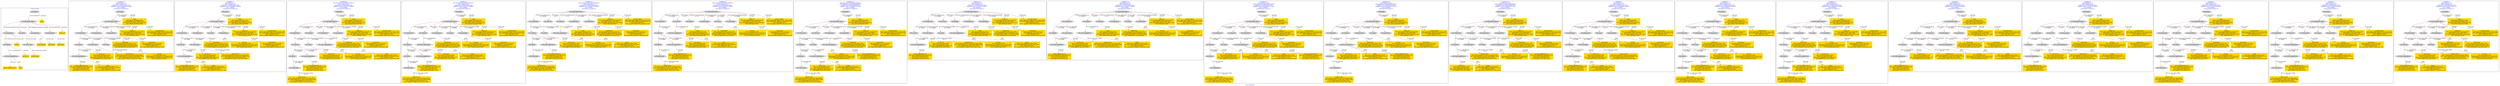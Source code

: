 digraph n0 {
fontcolor="blue"
remincross="true"
label="s22-s-moca.xml"
subgraph cluster_0 {
label="1-correct model"
n2[style="filled",color="white",fillcolor="lightgray",label="E12_Production1"];
n3[style="filled",color="white",fillcolor="lightgray",label="E21_Person1"];
n4[shape="plaintext",style="filled",fillcolor="gold",label="Process"];
n5[style="filled",color="white",fillcolor="lightgray",label="E52_Time-Span1"];
n6[style="filled",color="white",fillcolor="lightgray",label="E82_Actor_Appellation1"];
n7[shape="plaintext",style="filled",fillcolor="gold",label="person_uri"];
n8[style="filled",color="white",fillcolor="lightgray",label="E22_Man-Made_Object1"];
n9[style="filled",color="white",fillcolor="lightgray",label="E35_Title1"];
n10[style="filled",color="white",fillcolor="lightgray",label="E8_Acquisition1"];
n11[style="filled",color="white",fillcolor="lightgray",label="E54_Dimension1"];
n12[shape="plaintext",style="filled",fillcolor="gold",label="object_uri"];
n13[shape="plaintext",style="filled",fillcolor="gold",label="Artwork_Name"];
n14[style="filled",color="white",fillcolor="lightgray",label="E38_Image1"];
n15[shape="plaintext",style="filled",fillcolor="gold",label="image"];
n16[shape="plaintext",style="filled",fillcolor="gold",label="Artwork_Year"];
n17[shape="plaintext",style="filled",fillcolor="gold",label="Dimensions"];
n18[shape="plaintext",style="filled",fillcolor="gold",label="person_appellation_uri"];
n19[shape="plaintext",style="filled",fillcolor="gold",label="name"];
n20[shape="plaintext",style="filled",fillcolor="gold",label="Provenance"];
}
subgraph cluster_1 {
label="candidate 0\nlink coherence:1.0\nnode coherence:1.0\nconfidence:0.5156914056270542\nmapping score:0.5385638018756848\ncost:17.99934\n-precision:0.83-recall:0.83"
n22[style="filled",color="white",fillcolor="lightgray",label="E12_Production1"];
n23[style="filled",color="white",fillcolor="lightgray",label="E21_Person1"];
n24[style="filled",color="white",fillcolor="lightgray",label="E52_Time-Span2"];
n25[style="filled",color="white",fillcolor="lightgray",label="E55_Type1"];
n26[style="filled",color="white",fillcolor="lightgray",label="E82_Actor_Appellation1"];
n27[style="filled",color="white",fillcolor="lightgray",label="E22_Man-Made_Object1"];
n28[style="filled",color="white",fillcolor="lightgray",label="E54_Dimension1"];
n29[style="filled",color="white",fillcolor="lightgray",label="E8_Acquisition1"];
n30[style="filled",color="white",fillcolor="lightgray",label="E38_Image1"];
n31[shape="plaintext",style="filled",fillcolor="gold",label="Provenance\n[E8_Acquisition,P3_has_note,0.35]\n[E30_Right,P3_has_note,0.258]\n[E35_Title,label,0.232]\n[E22_Man-Made_Object,P3_has_note,0.16]"];
n32[shape="plaintext",style="filled",fillcolor="gold",label="person_appellation_uri\n[E82_Actor_Appellation,classLink,0.878]\n[E21_Person,classLink,0.055]\n[E39_Actor,classLink,0.051]\n[E30_Right,P3_has_note,0.016]"];
n33[shape="plaintext",style="filled",fillcolor="gold",label="object_uri\n[E22_Man-Made_Object,classLink,0.82]\n[E30_Right,P3_has_note,0.067]\n[E22_Man-Made_Object,P3_has_note,0.059]\n[E35_Title,label,0.054]"];
n34[shape="plaintext",style="filled",fillcolor="gold",label="image\n[E38_Image,classLink,0.424]\n[E78_Collection,classLink,0.257]\n[E22_Man-Made_Object,classLink,0.226]\n[E21_Person,classLink,0.093]"];
n35[shape="plaintext",style="filled",fillcolor="gold",label="name\n[E82_Actor_Appellation,label,0.419]\n[E22_Man-Made_Object,P3_has_note,0.207]\n[E35_Title,label,0.188]\n[E73_Information_Object,P3_has_note,0.186]"];
n36[shape="plaintext",style="filled",fillcolor="gold",label="Artwork_Name\n[E22_Man-Made_Object,P3_has_note,0.318]\n[E73_Information_Object,P3_has_note,0.272]\n[E35_Title,label,0.265]\n[E33_Linguistic_Object,P3_has_note,0.145]"];
n37[shape="plaintext",style="filled",fillcolor="gold",label="Dimensions\n[E54_Dimension,P3_has_note,0.729]\n[E22_Man-Made_Object,classLink,0.103]\n[E22_Man-Made_Object,P3_has_note,0.088]\n[E34_Inscription,P3_has_note,0.08]"];
n38[shape="plaintext",style="filled",fillcolor="gold",label="Artwork_Year\n[E52_Time-Span,P82b_end_of_the_end,0.464]\n[E52_Time-Span,P82_at_some_time_within,0.399]\n[E12_Production,P3_has_note,0.073]\n[E33_Linguistic_Object,P3_has_note,0.064]"];
n39[shape="plaintext",style="filled",fillcolor="gold",label="person_uri\n[E21_Person,classLink,0.326]\n[E39_Actor,classLink,0.303]\n[E82_Actor_Appellation,classLink,0.277]\n[E30_Right,P3_has_note,0.095]"];
n40[shape="plaintext",style="filled",fillcolor="gold",label="Process\n[E55_Type,label,0.493]\n[E29_Design_or_Procedure,P3_has_note,0.297]\n[E22_Man-Made_Object,P3_has_note,0.113]\n[E57_Material,label,0.097]"];
}
subgraph cluster_2 {
label="candidate 1\nlink coherence:1.0\nnode coherence:1.0\nconfidence:0.5156914056270542\nmapping score:0.5385638018756848\ncost:17.99938\n-precision:0.83-recall:0.83"
n42[style="filled",color="white",fillcolor="lightgray",label="E12_Production1"];
n43[style="filled",color="white",fillcolor="lightgray",label="E21_Person1"];
n44[style="filled",color="white",fillcolor="lightgray",label="E52_Time-Span2"];
n45[style="filled",color="white",fillcolor="lightgray",label="E82_Actor_Appellation1"];
n46[style="filled",color="white",fillcolor="lightgray",label="E22_Man-Made_Object1"];
n47[style="filled",color="white",fillcolor="lightgray",label="E54_Dimension1"];
n48[style="filled",color="white",fillcolor="lightgray",label="E55_Type2"];
n49[style="filled",color="white",fillcolor="lightgray",label="E8_Acquisition1"];
n50[style="filled",color="white",fillcolor="lightgray",label="E38_Image1"];
n51[shape="plaintext",style="filled",fillcolor="gold",label="Provenance\n[E8_Acquisition,P3_has_note,0.35]\n[E30_Right,P3_has_note,0.258]\n[E35_Title,label,0.232]\n[E22_Man-Made_Object,P3_has_note,0.16]"];
n52[shape="plaintext",style="filled",fillcolor="gold",label="person_appellation_uri\n[E82_Actor_Appellation,classLink,0.878]\n[E21_Person,classLink,0.055]\n[E39_Actor,classLink,0.051]\n[E30_Right,P3_has_note,0.016]"];
n53[shape="plaintext",style="filled",fillcolor="gold",label="object_uri\n[E22_Man-Made_Object,classLink,0.82]\n[E30_Right,P3_has_note,0.067]\n[E22_Man-Made_Object,P3_has_note,0.059]\n[E35_Title,label,0.054]"];
n54[shape="plaintext",style="filled",fillcolor="gold",label="image\n[E38_Image,classLink,0.424]\n[E78_Collection,classLink,0.257]\n[E22_Man-Made_Object,classLink,0.226]\n[E21_Person,classLink,0.093]"];
n55[shape="plaintext",style="filled",fillcolor="gold",label="Process\n[E55_Type,label,0.493]\n[E29_Design_or_Procedure,P3_has_note,0.297]\n[E22_Man-Made_Object,P3_has_note,0.113]\n[E57_Material,label,0.097]"];
n56[shape="plaintext",style="filled",fillcolor="gold",label="name\n[E82_Actor_Appellation,label,0.419]\n[E22_Man-Made_Object,P3_has_note,0.207]\n[E35_Title,label,0.188]\n[E73_Information_Object,P3_has_note,0.186]"];
n57[shape="plaintext",style="filled",fillcolor="gold",label="Artwork_Name\n[E22_Man-Made_Object,P3_has_note,0.318]\n[E73_Information_Object,P3_has_note,0.272]\n[E35_Title,label,0.265]\n[E33_Linguistic_Object,P3_has_note,0.145]"];
n58[shape="plaintext",style="filled",fillcolor="gold",label="Dimensions\n[E54_Dimension,P3_has_note,0.729]\n[E22_Man-Made_Object,classLink,0.103]\n[E22_Man-Made_Object,P3_has_note,0.088]\n[E34_Inscription,P3_has_note,0.08]"];
n59[shape="plaintext",style="filled",fillcolor="gold",label="Artwork_Year\n[E52_Time-Span,P82b_end_of_the_end,0.464]\n[E52_Time-Span,P82_at_some_time_within,0.399]\n[E12_Production,P3_has_note,0.073]\n[E33_Linguistic_Object,P3_has_note,0.064]"];
n60[shape="plaintext",style="filled",fillcolor="gold",label="person_uri\n[E21_Person,classLink,0.326]\n[E39_Actor,classLink,0.303]\n[E82_Actor_Appellation,classLink,0.277]\n[E30_Right,P3_has_note,0.095]"];
}
subgraph cluster_3 {
label="candidate 10\nlink coherence:0.9523809523809523\nnode coherence:1.0\nconfidence:0.5156914056270542\nmapping score:0.521897135209018\ncost:20.99931\n-precision:0.62-recall:0.72"
n62[style="filled",color="white",fillcolor="lightgray",label="E12_Production1"];
n63[style="filled",color="white",fillcolor="lightgray",label="E21_Person1"];
n64[style="filled",color="white",fillcolor="lightgray",label="E55_Type1"];
n65[style="filled",color="white",fillcolor="lightgray",label="E67_Birth1"];
n66[style="filled",color="white",fillcolor="lightgray",label="E82_Actor_Appellation1"];
n67[style="filled",color="white",fillcolor="lightgray",label="E21_Person2"];
n68[style="filled",color="white",fillcolor="lightgray",label="E82_Actor_Appellation2"];
n69[style="filled",color="white",fillcolor="lightgray",label="E22_Man-Made_Object1"];
n70[style="filled",color="white",fillcolor="lightgray",label="E54_Dimension1"];
n71[style="filled",color="white",fillcolor="lightgray",label="E8_Acquisition1"];
n72[style="filled",color="white",fillcolor="lightgray",label="E38_Image1"];
n73[style="filled",color="white",fillcolor="lightgray",label="E52_Time-Span1"];
n74[shape="plaintext",style="filled",fillcolor="gold",label="Provenance\n[E8_Acquisition,P3_has_note,0.35]\n[E30_Right,P3_has_note,0.258]\n[E35_Title,label,0.232]\n[E22_Man-Made_Object,P3_has_note,0.16]"];
n75[shape="plaintext",style="filled",fillcolor="gold",label="person_appellation_uri\n[E82_Actor_Appellation,classLink,0.878]\n[E21_Person,classLink,0.055]\n[E39_Actor,classLink,0.051]\n[E30_Right,P3_has_note,0.016]"];
n76[shape="plaintext",style="filled",fillcolor="gold",label="object_uri\n[E22_Man-Made_Object,classLink,0.82]\n[E30_Right,P3_has_note,0.067]\n[E22_Man-Made_Object,P3_has_note,0.059]\n[E35_Title,label,0.054]"];
n77[shape="plaintext",style="filled",fillcolor="gold",label="image\n[E38_Image,classLink,0.424]\n[E78_Collection,classLink,0.257]\n[E22_Man-Made_Object,classLink,0.226]\n[E21_Person,classLink,0.093]"];
n78[shape="plaintext",style="filled",fillcolor="gold",label="Artwork_Year\n[E52_Time-Span,P82b_end_of_the_end,0.464]\n[E52_Time-Span,P82_at_some_time_within,0.399]\n[E12_Production,P3_has_note,0.073]\n[E33_Linguistic_Object,P3_has_note,0.064]"];
n79[shape="plaintext",style="filled",fillcolor="gold",label="name\n[E82_Actor_Appellation,label,0.419]\n[E22_Man-Made_Object,P3_has_note,0.207]\n[E35_Title,label,0.188]\n[E73_Information_Object,P3_has_note,0.186]"];
n80[shape="plaintext",style="filled",fillcolor="gold",label="Artwork_Name\n[E22_Man-Made_Object,P3_has_note,0.318]\n[E73_Information_Object,P3_has_note,0.272]\n[E35_Title,label,0.265]\n[E33_Linguistic_Object,P3_has_note,0.145]"];
n81[shape="plaintext",style="filled",fillcolor="gold",label="Dimensions\n[E54_Dimension,P3_has_note,0.729]\n[E22_Man-Made_Object,classLink,0.103]\n[E22_Man-Made_Object,P3_has_note,0.088]\n[E34_Inscription,P3_has_note,0.08]"];
n82[shape="plaintext",style="filled",fillcolor="gold",label="person_uri\n[E21_Person,classLink,0.326]\n[E39_Actor,classLink,0.303]\n[E82_Actor_Appellation,classLink,0.277]\n[E30_Right,P3_has_note,0.095]"];
n83[shape="plaintext",style="filled",fillcolor="gold",label="Process\n[E55_Type,label,0.493]\n[E29_Design_or_Procedure,P3_has_note,0.297]\n[E22_Man-Made_Object,P3_has_note,0.113]\n[E57_Material,label,0.097]"];
}
subgraph cluster_4 {
label="candidate 11\nlink coherence:0.9523809523809523\nnode coherence:1.0\nconfidence:0.5156914056270542\nmapping score:0.521897135209018\ncost:20.99935\n-precision:0.62-recall:0.72"
n85[style="filled",color="white",fillcolor="lightgray",label="E12_Production1"];
n86[style="filled",color="white",fillcolor="lightgray",label="E21_Person1"];
n87[style="filled",color="white",fillcolor="lightgray",label="E67_Birth1"];
n88[style="filled",color="white",fillcolor="lightgray",label="E82_Actor_Appellation1"];
n89[style="filled",color="white",fillcolor="lightgray",label="E21_Person2"];
n90[style="filled",color="white",fillcolor="lightgray",label="E82_Actor_Appellation2"];
n91[style="filled",color="white",fillcolor="lightgray",label="E22_Man-Made_Object1"];
n92[style="filled",color="white",fillcolor="lightgray",label="E54_Dimension1"];
n93[style="filled",color="white",fillcolor="lightgray",label="E55_Type2"];
n94[style="filled",color="white",fillcolor="lightgray",label="E8_Acquisition1"];
n95[style="filled",color="white",fillcolor="lightgray",label="E38_Image1"];
n96[style="filled",color="white",fillcolor="lightgray",label="E52_Time-Span1"];
n97[shape="plaintext",style="filled",fillcolor="gold",label="Provenance\n[E8_Acquisition,P3_has_note,0.35]\n[E30_Right,P3_has_note,0.258]\n[E35_Title,label,0.232]\n[E22_Man-Made_Object,P3_has_note,0.16]"];
n98[shape="plaintext",style="filled",fillcolor="gold",label="person_appellation_uri\n[E82_Actor_Appellation,classLink,0.878]\n[E21_Person,classLink,0.055]\n[E39_Actor,classLink,0.051]\n[E30_Right,P3_has_note,0.016]"];
n99[shape="plaintext",style="filled",fillcolor="gold",label="object_uri\n[E22_Man-Made_Object,classLink,0.82]\n[E30_Right,P3_has_note,0.067]\n[E22_Man-Made_Object,P3_has_note,0.059]\n[E35_Title,label,0.054]"];
n100[shape="plaintext",style="filled",fillcolor="gold",label="image\n[E38_Image,classLink,0.424]\n[E78_Collection,classLink,0.257]\n[E22_Man-Made_Object,classLink,0.226]\n[E21_Person,classLink,0.093]"];
n101[shape="plaintext",style="filled",fillcolor="gold",label="Artwork_Year\n[E52_Time-Span,P82b_end_of_the_end,0.464]\n[E52_Time-Span,P82_at_some_time_within,0.399]\n[E12_Production,P3_has_note,0.073]\n[E33_Linguistic_Object,P3_has_note,0.064]"];
n102[shape="plaintext",style="filled",fillcolor="gold",label="Process\n[E55_Type,label,0.493]\n[E29_Design_or_Procedure,P3_has_note,0.297]\n[E22_Man-Made_Object,P3_has_note,0.113]\n[E57_Material,label,0.097]"];
n103[shape="plaintext",style="filled",fillcolor="gold",label="name\n[E82_Actor_Appellation,label,0.419]\n[E22_Man-Made_Object,P3_has_note,0.207]\n[E35_Title,label,0.188]\n[E73_Information_Object,P3_has_note,0.186]"];
n104[shape="plaintext",style="filled",fillcolor="gold",label="Artwork_Name\n[E22_Man-Made_Object,P3_has_note,0.318]\n[E73_Information_Object,P3_has_note,0.272]\n[E35_Title,label,0.265]\n[E33_Linguistic_Object,P3_has_note,0.145]"];
n105[shape="plaintext",style="filled",fillcolor="gold",label="Dimensions\n[E54_Dimension,P3_has_note,0.729]\n[E22_Man-Made_Object,classLink,0.103]\n[E22_Man-Made_Object,P3_has_note,0.088]\n[E34_Inscription,P3_has_note,0.08]"];
n106[shape="plaintext",style="filled",fillcolor="gold",label="person_uri\n[E21_Person,classLink,0.326]\n[E39_Actor,classLink,0.303]\n[E82_Actor_Appellation,classLink,0.277]\n[E30_Right,P3_has_note,0.095]"];
}
subgraph cluster_5 {
label="candidate 12\nlink coherence:0.9523809523809523\nnode coherence:1.0\nconfidence:0.5156914056270542\nmapping score:0.521897135209018\ncost:20.99941\n-precision:0.57-recall:0.67"
n108[style="filled",color="white",fillcolor="lightgray",label="E12_Production1"];
n109[style="filled",color="white",fillcolor="lightgray",label="E21_Person1"];
n110[style="filled",color="white",fillcolor="lightgray",label="E55_Type1"];
n111[style="filled",color="white",fillcolor="lightgray",label="E69_Death1"];
n112[style="filled",color="white",fillcolor="lightgray",label="E82_Actor_Appellation1"];
n113[style="filled",color="white",fillcolor="lightgray",label="E21_Person2"];
n114[style="filled",color="white",fillcolor="lightgray",label="E82_Actor_Appellation2"];
n115[style="filled",color="white",fillcolor="lightgray",label="E22_Man-Made_Object1"];
n116[style="filled",color="white",fillcolor="lightgray",label="E38_Image1"];
n117[style="filled",color="white",fillcolor="lightgray",label="E54_Dimension1"];
n118[style="filled",color="white",fillcolor="lightgray",label="E8_Acquisition1"];
n119[style="filled",color="white",fillcolor="lightgray",label="E52_Time-Span4"];
n120[shape="plaintext",style="filled",fillcolor="gold",label="Provenance\n[E8_Acquisition,P3_has_note,0.35]\n[E30_Right,P3_has_note,0.258]\n[E35_Title,label,0.232]\n[E22_Man-Made_Object,P3_has_note,0.16]"];
n121[shape="plaintext",style="filled",fillcolor="gold",label="person_appellation_uri\n[E82_Actor_Appellation,classLink,0.878]\n[E21_Person,classLink,0.055]\n[E39_Actor,classLink,0.051]\n[E30_Right,P3_has_note,0.016]"];
n122[shape="plaintext",style="filled",fillcolor="gold",label="Artwork_Year\n[E52_Time-Span,P82b_end_of_the_end,0.464]\n[E52_Time-Span,P82_at_some_time_within,0.399]\n[E12_Production,P3_has_note,0.073]\n[E33_Linguistic_Object,P3_has_note,0.064]"];
n123[shape="plaintext",style="filled",fillcolor="gold",label="object_uri\n[E22_Man-Made_Object,classLink,0.82]\n[E30_Right,P3_has_note,0.067]\n[E22_Man-Made_Object,P3_has_note,0.059]\n[E35_Title,label,0.054]"];
n124[shape="plaintext",style="filled",fillcolor="gold",label="image\n[E38_Image,classLink,0.424]\n[E78_Collection,classLink,0.257]\n[E22_Man-Made_Object,classLink,0.226]\n[E21_Person,classLink,0.093]"];
n125[shape="plaintext",style="filled",fillcolor="gold",label="name\n[E82_Actor_Appellation,label,0.419]\n[E22_Man-Made_Object,P3_has_note,0.207]\n[E35_Title,label,0.188]\n[E73_Information_Object,P3_has_note,0.186]"];
n126[shape="plaintext",style="filled",fillcolor="gold",label="Artwork_Name\n[E22_Man-Made_Object,P3_has_note,0.318]\n[E73_Information_Object,P3_has_note,0.272]\n[E35_Title,label,0.265]\n[E33_Linguistic_Object,P3_has_note,0.145]"];
n127[shape="plaintext",style="filled",fillcolor="gold",label="Dimensions\n[E54_Dimension,P3_has_note,0.729]\n[E22_Man-Made_Object,classLink,0.103]\n[E22_Man-Made_Object,P3_has_note,0.088]\n[E34_Inscription,P3_has_note,0.08]"];
n128[shape="plaintext",style="filled",fillcolor="gold",label="person_uri\n[E21_Person,classLink,0.326]\n[E39_Actor,classLink,0.303]\n[E82_Actor_Appellation,classLink,0.277]\n[E30_Right,P3_has_note,0.095]"];
n129[shape="plaintext",style="filled",fillcolor="gold",label="Process\n[E55_Type,label,0.493]\n[E29_Design_or_Procedure,P3_has_note,0.297]\n[E22_Man-Made_Object,P3_has_note,0.113]\n[E57_Material,label,0.097]"];
}
subgraph cluster_6 {
label="candidate 13\nlink coherence:0.9523809523809523\nnode coherence:1.0\nconfidence:0.5156914056270542\nmapping score:0.521897135209018\ncost:20.99945\n-precision:0.57-recall:0.67"
n131[style="filled",color="white",fillcolor="lightgray",label="E12_Production1"];
n132[style="filled",color="white",fillcolor="lightgray",label="E21_Person1"];
n133[style="filled",color="white",fillcolor="lightgray",label="E69_Death1"];
n134[style="filled",color="white",fillcolor="lightgray",label="E82_Actor_Appellation1"];
n135[style="filled",color="white",fillcolor="lightgray",label="E21_Person2"];
n136[style="filled",color="white",fillcolor="lightgray",label="E82_Actor_Appellation2"];
n137[style="filled",color="white",fillcolor="lightgray",label="E22_Man-Made_Object1"];
n138[style="filled",color="white",fillcolor="lightgray",label="E38_Image1"];
n139[style="filled",color="white",fillcolor="lightgray",label="E54_Dimension1"];
n140[style="filled",color="white",fillcolor="lightgray",label="E55_Type2"];
n141[style="filled",color="white",fillcolor="lightgray",label="E8_Acquisition1"];
n142[style="filled",color="white",fillcolor="lightgray",label="E52_Time-Span4"];
n143[shape="plaintext",style="filled",fillcolor="gold",label="Provenance\n[E8_Acquisition,P3_has_note,0.35]\n[E30_Right,P3_has_note,0.258]\n[E35_Title,label,0.232]\n[E22_Man-Made_Object,P3_has_note,0.16]"];
n144[shape="plaintext",style="filled",fillcolor="gold",label="person_appellation_uri\n[E82_Actor_Appellation,classLink,0.878]\n[E21_Person,classLink,0.055]\n[E39_Actor,classLink,0.051]\n[E30_Right,P3_has_note,0.016]"];
n145[shape="plaintext",style="filled",fillcolor="gold",label="Artwork_Year\n[E52_Time-Span,P82b_end_of_the_end,0.464]\n[E52_Time-Span,P82_at_some_time_within,0.399]\n[E12_Production,P3_has_note,0.073]\n[E33_Linguistic_Object,P3_has_note,0.064]"];
n146[shape="plaintext",style="filled",fillcolor="gold",label="object_uri\n[E22_Man-Made_Object,classLink,0.82]\n[E30_Right,P3_has_note,0.067]\n[E22_Man-Made_Object,P3_has_note,0.059]\n[E35_Title,label,0.054]"];
n147[shape="plaintext",style="filled",fillcolor="gold",label="image\n[E38_Image,classLink,0.424]\n[E78_Collection,classLink,0.257]\n[E22_Man-Made_Object,classLink,0.226]\n[E21_Person,classLink,0.093]"];
n148[shape="plaintext",style="filled",fillcolor="gold",label="Process\n[E55_Type,label,0.493]\n[E29_Design_or_Procedure,P3_has_note,0.297]\n[E22_Man-Made_Object,P3_has_note,0.113]\n[E57_Material,label,0.097]"];
n149[shape="plaintext",style="filled",fillcolor="gold",label="name\n[E82_Actor_Appellation,label,0.419]\n[E22_Man-Made_Object,P3_has_note,0.207]\n[E35_Title,label,0.188]\n[E73_Information_Object,P3_has_note,0.186]"];
n150[shape="plaintext",style="filled",fillcolor="gold",label="Artwork_Name\n[E22_Man-Made_Object,P3_has_note,0.318]\n[E73_Information_Object,P3_has_note,0.272]\n[E35_Title,label,0.265]\n[E33_Linguistic_Object,P3_has_note,0.145]"];
n151[shape="plaintext",style="filled",fillcolor="gold",label="Dimensions\n[E54_Dimension,P3_has_note,0.729]\n[E22_Man-Made_Object,classLink,0.103]\n[E22_Man-Made_Object,P3_has_note,0.088]\n[E34_Inscription,P3_has_note,0.08]"];
n152[shape="plaintext",style="filled",fillcolor="gold",label="person_uri\n[E21_Person,classLink,0.326]\n[E39_Actor,classLink,0.303]\n[E82_Actor_Appellation,classLink,0.277]\n[E30_Right,P3_has_note,0.095]"];
}
subgraph cluster_7 {
label="candidate 14\nlink coherence:0.9523809523809523\nnode coherence:0.9444444444444444\nconfidence:0.5108481098082459\nmapping score:0.5184308514175635\ncost:119.99934\n-precision:0.57-recall:0.67"
n154[style="filled",color="white",fillcolor="lightgray",label="E12_Production1"];
n155[style="filled",color="white",fillcolor="lightgray",label="E21_Person1"];
n156[style="filled",color="white",fillcolor="lightgray",label="E55_Type1"];
n157[style="filled",color="white",fillcolor="lightgray",label="E69_Death1"];
n158[style="filled",color="white",fillcolor="lightgray",label="E82_Actor_Appellation1"];
n159[style="filled",color="white",fillcolor="lightgray",label="E21_Person2"];
n160[style="filled",color="white",fillcolor="lightgray",label="E82_Actor_Appellation2"];
n161[style="filled",color="white",fillcolor="lightgray",label="E22_Man-Made_Object1"];
n162[style="filled",color="white",fillcolor="lightgray",label="E54_Dimension1"];
n163[style="filled",color="white",fillcolor="lightgray",label="E8_Acquisition1"];
n164[style="filled",color="white",fillcolor="lightgray",label="E38_Image1"];
n165[style="filled",color="white",fillcolor="lightgray",label="E52_Time-Span4"];
n166[shape="plaintext",style="filled",fillcolor="gold",label="Provenance\n[E8_Acquisition,P3_has_note,0.35]\n[E30_Right,P3_has_note,0.258]\n[E35_Title,label,0.232]\n[E22_Man-Made_Object,P3_has_note,0.16]"];
n167[shape="plaintext",style="filled",fillcolor="gold",label="Artwork_Year\n[E52_Time-Span,P82b_end_of_the_end,0.464]\n[E52_Time-Span,P82_at_some_time_within,0.399]\n[E12_Production,P3_has_note,0.073]\n[E33_Linguistic_Object,P3_has_note,0.064]"];
n168[shape="plaintext",style="filled",fillcolor="gold",label="person_uri\n[E21_Person,classLink,0.326]\n[E39_Actor,classLink,0.303]\n[E82_Actor_Appellation,classLink,0.277]\n[E30_Right,P3_has_note,0.095]"];
n169[shape="plaintext",style="filled",fillcolor="gold",label="object_uri\n[E22_Man-Made_Object,classLink,0.82]\n[E30_Right,P3_has_note,0.067]\n[E22_Man-Made_Object,P3_has_note,0.059]\n[E35_Title,label,0.054]"];
n170[shape="plaintext",style="filled",fillcolor="gold",label="image\n[E38_Image,classLink,0.424]\n[E78_Collection,classLink,0.257]\n[E22_Man-Made_Object,classLink,0.226]\n[E21_Person,classLink,0.093]"];
n171[shape="plaintext",style="filled",fillcolor="gold",label="name\n[E82_Actor_Appellation,label,0.419]\n[E22_Man-Made_Object,P3_has_note,0.207]\n[E35_Title,label,0.188]\n[E73_Information_Object,P3_has_note,0.186]"];
n172[shape="plaintext",style="filled",fillcolor="gold",label="Artwork_Name\n[E22_Man-Made_Object,P3_has_note,0.318]\n[E73_Information_Object,P3_has_note,0.272]\n[E35_Title,label,0.265]\n[E33_Linguistic_Object,P3_has_note,0.145]"];
n173[shape="plaintext",style="filled",fillcolor="gold",label="Dimensions\n[E54_Dimension,P3_has_note,0.729]\n[E22_Man-Made_Object,classLink,0.103]\n[E22_Man-Made_Object,P3_has_note,0.088]\n[E34_Inscription,P3_has_note,0.08]"];
n174[shape="plaintext",style="filled",fillcolor="gold",label="person_appellation_uri\n[E82_Actor_Appellation,classLink,0.878]\n[E21_Person,classLink,0.055]\n[E39_Actor,classLink,0.051]\n[E30_Right,P3_has_note,0.016]"];
n175[shape="plaintext",style="filled",fillcolor="gold",label="Process\n[E55_Type,label,0.493]\n[E29_Design_or_Procedure,P3_has_note,0.297]\n[E22_Man-Made_Object,P3_has_note,0.113]\n[E57_Material,label,0.097]"];
}
subgraph cluster_8 {
label="candidate 15\nlink coherence:0.95\nnode coherence:1.0\nconfidence:0.5156914056270542\nmapping score:0.521897135209018\ncost:19.99941\n-precision:0.65-recall:0.72"
n177[style="filled",color="white",fillcolor="lightgray",label="E12_Production1"];
n178[style="filled",color="white",fillcolor="lightgray",label="E21_Person1"];
n179[style="filled",color="white",fillcolor="lightgray",label="E52_Time-Span2"];
n180[style="filled",color="white",fillcolor="lightgray",label="E55_Type1"];
n181[style="filled",color="white",fillcolor="lightgray",label="E82_Actor_Appellation1"];
n182[style="filled",color="white",fillcolor="lightgray",label="E21_Person2"];
n183[style="filled",color="white",fillcolor="lightgray",label="E82_Actor_Appellation2"];
n184[style="filled",color="white",fillcolor="lightgray",label="E22_Man-Made_Object1"];
n185[style="filled",color="white",fillcolor="lightgray",label="E38_Image1"];
n186[style="filled",color="white",fillcolor="lightgray",label="E54_Dimension1"];
n187[style="filled",color="white",fillcolor="lightgray",label="E8_Acquisition1"];
n188[shape="plaintext",style="filled",fillcolor="gold",label="Provenance\n[E8_Acquisition,P3_has_note,0.35]\n[E30_Right,P3_has_note,0.258]\n[E35_Title,label,0.232]\n[E22_Man-Made_Object,P3_has_note,0.16]"];
n189[shape="plaintext",style="filled",fillcolor="gold",label="person_appellation_uri\n[E82_Actor_Appellation,classLink,0.878]\n[E21_Person,classLink,0.055]\n[E39_Actor,classLink,0.051]\n[E30_Right,P3_has_note,0.016]"];
n190[shape="plaintext",style="filled",fillcolor="gold",label="object_uri\n[E22_Man-Made_Object,classLink,0.82]\n[E30_Right,P3_has_note,0.067]\n[E22_Man-Made_Object,P3_has_note,0.059]\n[E35_Title,label,0.054]"];
n191[shape="plaintext",style="filled",fillcolor="gold",label="image\n[E38_Image,classLink,0.424]\n[E78_Collection,classLink,0.257]\n[E22_Man-Made_Object,classLink,0.226]\n[E21_Person,classLink,0.093]"];
n192[shape="plaintext",style="filled",fillcolor="gold",label="name\n[E82_Actor_Appellation,label,0.419]\n[E22_Man-Made_Object,P3_has_note,0.207]\n[E35_Title,label,0.188]\n[E73_Information_Object,P3_has_note,0.186]"];
n193[shape="plaintext",style="filled",fillcolor="gold",label="Artwork_Name\n[E22_Man-Made_Object,P3_has_note,0.318]\n[E73_Information_Object,P3_has_note,0.272]\n[E35_Title,label,0.265]\n[E33_Linguistic_Object,P3_has_note,0.145]"];
n194[shape="plaintext",style="filled",fillcolor="gold",label="Dimensions\n[E54_Dimension,P3_has_note,0.729]\n[E22_Man-Made_Object,classLink,0.103]\n[E22_Man-Made_Object,P3_has_note,0.088]\n[E34_Inscription,P3_has_note,0.08]"];
n195[shape="plaintext",style="filled",fillcolor="gold",label="Artwork_Year\n[E52_Time-Span,P82b_end_of_the_end,0.464]\n[E52_Time-Span,P82_at_some_time_within,0.399]\n[E12_Production,P3_has_note,0.073]\n[E33_Linguistic_Object,P3_has_note,0.064]"];
n196[shape="plaintext",style="filled",fillcolor="gold",label="person_uri\n[E21_Person,classLink,0.326]\n[E39_Actor,classLink,0.303]\n[E82_Actor_Appellation,classLink,0.277]\n[E30_Right,P3_has_note,0.095]"];
n197[shape="plaintext",style="filled",fillcolor="gold",label="Process\n[E55_Type,label,0.493]\n[E29_Design_or_Procedure,P3_has_note,0.297]\n[E22_Man-Made_Object,P3_has_note,0.113]\n[E57_Material,label,0.097]"];
}
subgraph cluster_9 {
label="candidate 16\nlink coherence:0.95\nnode coherence:1.0\nconfidence:0.5156914056270542\nmapping score:0.521897135209018\ncost:19.99945\n-precision:0.65-recall:0.72"
n199[style="filled",color="white",fillcolor="lightgray",label="E12_Production1"];
n200[style="filled",color="white",fillcolor="lightgray",label="E21_Person1"];
n201[style="filled",color="white",fillcolor="lightgray",label="E52_Time-Span2"];
n202[style="filled",color="white",fillcolor="lightgray",label="E82_Actor_Appellation1"];
n203[style="filled",color="white",fillcolor="lightgray",label="E21_Person2"];
n204[style="filled",color="white",fillcolor="lightgray",label="E82_Actor_Appellation2"];
n205[style="filled",color="white",fillcolor="lightgray",label="E22_Man-Made_Object1"];
n206[style="filled",color="white",fillcolor="lightgray",label="E38_Image1"];
n207[style="filled",color="white",fillcolor="lightgray",label="E54_Dimension1"];
n208[style="filled",color="white",fillcolor="lightgray",label="E55_Type2"];
n209[style="filled",color="white",fillcolor="lightgray",label="E8_Acquisition1"];
n210[shape="plaintext",style="filled",fillcolor="gold",label="Provenance\n[E8_Acquisition,P3_has_note,0.35]\n[E30_Right,P3_has_note,0.258]\n[E35_Title,label,0.232]\n[E22_Man-Made_Object,P3_has_note,0.16]"];
n211[shape="plaintext",style="filled",fillcolor="gold",label="person_appellation_uri\n[E82_Actor_Appellation,classLink,0.878]\n[E21_Person,classLink,0.055]\n[E39_Actor,classLink,0.051]\n[E30_Right,P3_has_note,0.016]"];
n212[shape="plaintext",style="filled",fillcolor="gold",label="object_uri\n[E22_Man-Made_Object,classLink,0.82]\n[E30_Right,P3_has_note,0.067]\n[E22_Man-Made_Object,P3_has_note,0.059]\n[E35_Title,label,0.054]"];
n213[shape="plaintext",style="filled",fillcolor="gold",label="image\n[E38_Image,classLink,0.424]\n[E78_Collection,classLink,0.257]\n[E22_Man-Made_Object,classLink,0.226]\n[E21_Person,classLink,0.093]"];
n214[shape="plaintext",style="filled",fillcolor="gold",label="Process\n[E55_Type,label,0.493]\n[E29_Design_or_Procedure,P3_has_note,0.297]\n[E22_Man-Made_Object,P3_has_note,0.113]\n[E57_Material,label,0.097]"];
n215[shape="plaintext",style="filled",fillcolor="gold",label="name\n[E82_Actor_Appellation,label,0.419]\n[E22_Man-Made_Object,P3_has_note,0.207]\n[E35_Title,label,0.188]\n[E73_Information_Object,P3_has_note,0.186]"];
n216[shape="plaintext",style="filled",fillcolor="gold",label="Artwork_Name\n[E22_Man-Made_Object,P3_has_note,0.318]\n[E73_Information_Object,P3_has_note,0.272]\n[E35_Title,label,0.265]\n[E33_Linguistic_Object,P3_has_note,0.145]"];
n217[shape="plaintext",style="filled",fillcolor="gold",label="Dimensions\n[E54_Dimension,P3_has_note,0.729]\n[E22_Man-Made_Object,classLink,0.103]\n[E22_Man-Made_Object,P3_has_note,0.088]\n[E34_Inscription,P3_has_note,0.08]"];
n218[shape="plaintext",style="filled",fillcolor="gold",label="Artwork_Year\n[E52_Time-Span,P82b_end_of_the_end,0.464]\n[E52_Time-Span,P82_at_some_time_within,0.399]\n[E12_Production,P3_has_note,0.073]\n[E33_Linguistic_Object,P3_has_note,0.064]"];
n219[shape="plaintext",style="filled",fillcolor="gold",label="person_uri\n[E21_Person,classLink,0.326]\n[E39_Actor,classLink,0.303]\n[E82_Actor_Appellation,classLink,0.277]\n[E30_Right,P3_has_note,0.095]"];
}
subgraph cluster_10 {
label="candidate 17\nlink coherence:0.95\nnode coherence:0.9444444444444444\nconfidence:0.5156914056270542\nmapping score:0.5200452833571663\ncost:118.99944\n-precision:0.65-recall:0.72"
n221[style="filled",color="white",fillcolor="lightgray",label="E12_Production1"];
n222[style="filled",color="white",fillcolor="lightgray",label="E21_Person1"];
n223[style="filled",color="white",fillcolor="lightgray",label="E55_Type1"];
n224[style="filled",color="white",fillcolor="lightgray",label="E69_Death1"];
n225[style="filled",color="white",fillcolor="lightgray",label="E21_Person2"];
n226[style="filled",color="white",fillcolor="lightgray",label="E82_Actor_Appellation2"];
n227[style="filled",color="white",fillcolor="lightgray",label="E22_Man-Made_Object1"];
n228[style="filled",color="white",fillcolor="lightgray",label="E54_Dimension1"];
n229[style="filled",color="white",fillcolor="lightgray",label="E8_Acquisition1"];
n230[style="filled",color="white",fillcolor="lightgray",label="E38_Image1"];
n231[style="filled",color="white",fillcolor="lightgray",label="E52_Time-Span4"];
n232[shape="plaintext",style="filled",fillcolor="gold",label="Provenance\n[E8_Acquisition,P3_has_note,0.35]\n[E30_Right,P3_has_note,0.258]\n[E35_Title,label,0.232]\n[E22_Man-Made_Object,P3_has_note,0.16]"];
n233[shape="plaintext",style="filled",fillcolor="gold",label="Artwork_Year\n[E52_Time-Span,P82b_end_of_the_end,0.464]\n[E52_Time-Span,P82_at_some_time_within,0.399]\n[E12_Production,P3_has_note,0.073]\n[E33_Linguistic_Object,P3_has_note,0.064]"];
n234[shape="plaintext",style="filled",fillcolor="gold",label="object_uri\n[E22_Man-Made_Object,classLink,0.82]\n[E30_Right,P3_has_note,0.067]\n[E22_Man-Made_Object,P3_has_note,0.059]\n[E35_Title,label,0.054]"];
n235[shape="plaintext",style="filled",fillcolor="gold",label="image\n[E38_Image,classLink,0.424]\n[E78_Collection,classLink,0.257]\n[E22_Man-Made_Object,classLink,0.226]\n[E21_Person,classLink,0.093]"];
n236[shape="plaintext",style="filled",fillcolor="gold",label="name\n[E82_Actor_Appellation,label,0.419]\n[E22_Man-Made_Object,P3_has_note,0.207]\n[E35_Title,label,0.188]\n[E73_Information_Object,P3_has_note,0.186]"];
n237[shape="plaintext",style="filled",fillcolor="gold",label="Artwork_Name\n[E22_Man-Made_Object,P3_has_note,0.318]\n[E73_Information_Object,P3_has_note,0.272]\n[E35_Title,label,0.265]\n[E33_Linguistic_Object,P3_has_note,0.145]"];
n238[shape="plaintext",style="filled",fillcolor="gold",label="Dimensions\n[E54_Dimension,P3_has_note,0.729]\n[E22_Man-Made_Object,classLink,0.103]\n[E22_Man-Made_Object,P3_has_note,0.088]\n[E34_Inscription,P3_has_note,0.08]"];
n239[shape="plaintext",style="filled",fillcolor="gold",label="person_appellation_uri\n[E82_Actor_Appellation,classLink,0.878]\n[E21_Person,classLink,0.055]\n[E39_Actor,classLink,0.051]\n[E30_Right,P3_has_note,0.016]"];
n240[shape="plaintext",style="filled",fillcolor="gold",label="person_uri\n[E21_Person,classLink,0.326]\n[E39_Actor,classLink,0.303]\n[E82_Actor_Appellation,classLink,0.277]\n[E30_Right,P3_has_note,0.095]"];
n241[shape="plaintext",style="filled",fillcolor="gold",label="Process\n[E55_Type,label,0.493]\n[E29_Design_or_Procedure,P3_has_note,0.297]\n[E22_Man-Made_Object,P3_has_note,0.113]\n[E57_Material,label,0.097]"];
}
subgraph cluster_11 {
label="candidate 18\nlink coherence:0.95\nnode coherence:0.9444444444444444\nconfidence:0.5156914056270542\nmapping score:0.5200452833571663\ncost:118.99948\n-precision:0.65-recall:0.72"
n243[style="filled",color="white",fillcolor="lightgray",label="E12_Production1"];
n244[style="filled",color="white",fillcolor="lightgray",label="E21_Person1"];
n245[style="filled",color="white",fillcolor="lightgray",label="E69_Death1"];
n246[style="filled",color="white",fillcolor="lightgray",label="E21_Person2"];
n247[style="filled",color="white",fillcolor="lightgray",label="E82_Actor_Appellation2"];
n248[style="filled",color="white",fillcolor="lightgray",label="E22_Man-Made_Object1"];
n249[style="filled",color="white",fillcolor="lightgray",label="E54_Dimension1"];
n250[style="filled",color="white",fillcolor="lightgray",label="E55_Type2"];
n251[style="filled",color="white",fillcolor="lightgray",label="E8_Acquisition1"];
n252[style="filled",color="white",fillcolor="lightgray",label="E38_Image1"];
n253[style="filled",color="white",fillcolor="lightgray",label="E52_Time-Span4"];
n254[shape="plaintext",style="filled",fillcolor="gold",label="Provenance\n[E8_Acquisition,P3_has_note,0.35]\n[E30_Right,P3_has_note,0.258]\n[E35_Title,label,0.232]\n[E22_Man-Made_Object,P3_has_note,0.16]"];
n255[shape="plaintext",style="filled",fillcolor="gold",label="Artwork_Year\n[E52_Time-Span,P82b_end_of_the_end,0.464]\n[E52_Time-Span,P82_at_some_time_within,0.399]\n[E12_Production,P3_has_note,0.073]\n[E33_Linguistic_Object,P3_has_note,0.064]"];
n256[shape="plaintext",style="filled",fillcolor="gold",label="object_uri\n[E22_Man-Made_Object,classLink,0.82]\n[E30_Right,P3_has_note,0.067]\n[E22_Man-Made_Object,P3_has_note,0.059]\n[E35_Title,label,0.054]"];
n257[shape="plaintext",style="filled",fillcolor="gold",label="image\n[E38_Image,classLink,0.424]\n[E78_Collection,classLink,0.257]\n[E22_Man-Made_Object,classLink,0.226]\n[E21_Person,classLink,0.093]"];
n258[shape="plaintext",style="filled",fillcolor="gold",label="Process\n[E55_Type,label,0.493]\n[E29_Design_or_Procedure,P3_has_note,0.297]\n[E22_Man-Made_Object,P3_has_note,0.113]\n[E57_Material,label,0.097]"];
n259[shape="plaintext",style="filled",fillcolor="gold",label="name\n[E82_Actor_Appellation,label,0.419]\n[E22_Man-Made_Object,P3_has_note,0.207]\n[E35_Title,label,0.188]\n[E73_Information_Object,P3_has_note,0.186]"];
n260[shape="plaintext",style="filled",fillcolor="gold",label="Artwork_Name\n[E22_Man-Made_Object,P3_has_note,0.318]\n[E73_Information_Object,P3_has_note,0.272]\n[E35_Title,label,0.265]\n[E33_Linguistic_Object,P3_has_note,0.145]"];
n261[shape="plaintext",style="filled",fillcolor="gold",label="Dimensions\n[E54_Dimension,P3_has_note,0.729]\n[E22_Man-Made_Object,classLink,0.103]\n[E22_Man-Made_Object,P3_has_note,0.088]\n[E34_Inscription,P3_has_note,0.08]"];
n262[shape="plaintext",style="filled",fillcolor="gold",label="person_appellation_uri\n[E82_Actor_Appellation,classLink,0.878]\n[E21_Person,classLink,0.055]\n[E39_Actor,classLink,0.051]\n[E30_Right,P3_has_note,0.016]"];
n263[shape="plaintext",style="filled",fillcolor="gold",label="person_uri\n[E21_Person,classLink,0.326]\n[E39_Actor,classLink,0.303]\n[E82_Actor_Appellation,classLink,0.277]\n[E30_Right,P3_has_note,0.095]"];
}
subgraph cluster_12 {
label="candidate 19\nlink coherence:0.95\nnode coherence:0.9444444444444444\nconfidence:0.5108481098082459\nmapping score:0.5184308514175635\ncost:118.99934\n-precision:0.65-recall:0.72"
n265[style="filled",color="white",fillcolor="lightgray",label="E12_Production1"];
n266[style="filled",color="white",fillcolor="lightgray",label="E21_Person1"];
n267[style="filled",color="white",fillcolor="lightgray",label="E52_Time-Span2"];
n268[style="filled",color="white",fillcolor="lightgray",label="E55_Type1"];
n269[style="filled",color="white",fillcolor="lightgray",label="E82_Actor_Appellation1"];
n270[style="filled",color="white",fillcolor="lightgray",label="E21_Person2"];
n271[style="filled",color="white",fillcolor="lightgray",label="E82_Actor_Appellation2"];
n272[style="filled",color="white",fillcolor="lightgray",label="E22_Man-Made_Object1"];
n273[style="filled",color="white",fillcolor="lightgray",label="E54_Dimension1"];
n274[style="filled",color="white",fillcolor="lightgray",label="E8_Acquisition1"];
n275[style="filled",color="white",fillcolor="lightgray",label="E38_Image1"];
n276[shape="plaintext",style="filled",fillcolor="gold",label="Provenance\n[E8_Acquisition,P3_has_note,0.35]\n[E30_Right,P3_has_note,0.258]\n[E35_Title,label,0.232]\n[E22_Man-Made_Object,P3_has_note,0.16]"];
n277[shape="plaintext",style="filled",fillcolor="gold",label="person_uri\n[E21_Person,classLink,0.326]\n[E39_Actor,classLink,0.303]\n[E82_Actor_Appellation,classLink,0.277]\n[E30_Right,P3_has_note,0.095]"];
n278[shape="plaintext",style="filled",fillcolor="gold",label="object_uri\n[E22_Man-Made_Object,classLink,0.82]\n[E30_Right,P3_has_note,0.067]\n[E22_Man-Made_Object,P3_has_note,0.059]\n[E35_Title,label,0.054]"];
n279[shape="plaintext",style="filled",fillcolor="gold",label="image\n[E38_Image,classLink,0.424]\n[E78_Collection,classLink,0.257]\n[E22_Man-Made_Object,classLink,0.226]\n[E21_Person,classLink,0.093]"];
n280[shape="plaintext",style="filled",fillcolor="gold",label="name\n[E82_Actor_Appellation,label,0.419]\n[E22_Man-Made_Object,P3_has_note,0.207]\n[E35_Title,label,0.188]\n[E73_Information_Object,P3_has_note,0.186]"];
n281[shape="plaintext",style="filled",fillcolor="gold",label="Artwork_Name\n[E22_Man-Made_Object,P3_has_note,0.318]\n[E73_Information_Object,P3_has_note,0.272]\n[E35_Title,label,0.265]\n[E33_Linguistic_Object,P3_has_note,0.145]"];
n282[shape="plaintext",style="filled",fillcolor="gold",label="Dimensions\n[E54_Dimension,P3_has_note,0.729]\n[E22_Man-Made_Object,classLink,0.103]\n[E22_Man-Made_Object,P3_has_note,0.088]\n[E34_Inscription,P3_has_note,0.08]"];
n283[shape="plaintext",style="filled",fillcolor="gold",label="person_appellation_uri\n[E82_Actor_Appellation,classLink,0.878]\n[E21_Person,classLink,0.055]\n[E39_Actor,classLink,0.051]\n[E30_Right,P3_has_note,0.016]"];
n284[shape="plaintext",style="filled",fillcolor="gold",label="Artwork_Year\n[E52_Time-Span,P82b_end_of_the_end,0.464]\n[E52_Time-Span,P82_at_some_time_within,0.399]\n[E12_Production,P3_has_note,0.073]\n[E33_Linguistic_Object,P3_has_note,0.064]"];
n285[shape="plaintext",style="filled",fillcolor="gold",label="Process\n[E55_Type,label,0.493]\n[E29_Design_or_Procedure,P3_has_note,0.297]\n[E22_Man-Made_Object,P3_has_note,0.113]\n[E57_Material,label,0.097]"];
}
subgraph cluster_13 {
label="candidate 2\nlink coherence:1.0\nnode coherence:1.0\nconfidence:0.5156914056270542\nmapping score:0.5385638018756848\ncost:17.99941\n-precision:0.83-recall:0.83"
n287[style="filled",color="white",fillcolor="lightgray",label="E12_Production1"];
n288[style="filled",color="white",fillcolor="lightgray",label="E21_Person1"];
n289[style="filled",color="white",fillcolor="lightgray",label="E52_Time-Span2"];
n290[style="filled",color="white",fillcolor="lightgray",label="E82_Actor_Appellation1"];
n291[style="filled",color="white",fillcolor="lightgray",label="E22_Man-Made_Object1"];
n292[style="filled",color="white",fillcolor="lightgray",label="E54_Dimension1"];
n293[style="filled",color="white",fillcolor="lightgray",label="E55_Type3"];
n294[style="filled",color="white",fillcolor="lightgray",label="E8_Acquisition1"];
n295[style="filled",color="white",fillcolor="lightgray",label="E38_Image1"];
n296[shape="plaintext",style="filled",fillcolor="gold",label="Provenance\n[E8_Acquisition,P3_has_note,0.35]\n[E30_Right,P3_has_note,0.258]\n[E35_Title,label,0.232]\n[E22_Man-Made_Object,P3_has_note,0.16]"];
n297[shape="plaintext",style="filled",fillcolor="gold",label="person_appellation_uri\n[E82_Actor_Appellation,classLink,0.878]\n[E21_Person,classLink,0.055]\n[E39_Actor,classLink,0.051]\n[E30_Right,P3_has_note,0.016]"];
n298[shape="plaintext",style="filled",fillcolor="gold",label="Process\n[E55_Type,label,0.493]\n[E29_Design_or_Procedure,P3_has_note,0.297]\n[E22_Man-Made_Object,P3_has_note,0.113]\n[E57_Material,label,0.097]"];
n299[shape="plaintext",style="filled",fillcolor="gold",label="object_uri\n[E22_Man-Made_Object,classLink,0.82]\n[E30_Right,P3_has_note,0.067]\n[E22_Man-Made_Object,P3_has_note,0.059]\n[E35_Title,label,0.054]"];
n300[shape="plaintext",style="filled",fillcolor="gold",label="image\n[E38_Image,classLink,0.424]\n[E78_Collection,classLink,0.257]\n[E22_Man-Made_Object,classLink,0.226]\n[E21_Person,classLink,0.093]"];
n301[shape="plaintext",style="filled",fillcolor="gold",label="name\n[E82_Actor_Appellation,label,0.419]\n[E22_Man-Made_Object,P3_has_note,0.207]\n[E35_Title,label,0.188]\n[E73_Information_Object,P3_has_note,0.186]"];
n302[shape="plaintext",style="filled",fillcolor="gold",label="Artwork_Name\n[E22_Man-Made_Object,P3_has_note,0.318]\n[E73_Information_Object,P3_has_note,0.272]\n[E35_Title,label,0.265]\n[E33_Linguistic_Object,P3_has_note,0.145]"];
n303[shape="plaintext",style="filled",fillcolor="gold",label="Dimensions\n[E54_Dimension,P3_has_note,0.729]\n[E22_Man-Made_Object,classLink,0.103]\n[E22_Man-Made_Object,P3_has_note,0.088]\n[E34_Inscription,P3_has_note,0.08]"];
n304[shape="plaintext",style="filled",fillcolor="gold",label="Artwork_Year\n[E52_Time-Span,P82b_end_of_the_end,0.464]\n[E52_Time-Span,P82_at_some_time_within,0.399]\n[E12_Production,P3_has_note,0.073]\n[E33_Linguistic_Object,P3_has_note,0.064]"];
n305[shape="plaintext",style="filled",fillcolor="gold",label="person_uri\n[E21_Person,classLink,0.326]\n[E39_Actor,classLink,0.303]\n[E82_Actor_Appellation,classLink,0.277]\n[E30_Right,P3_has_note,0.095]"];
}
subgraph cluster_14 {
label="candidate 3\nlink coherence:1.0\nnode coherence:1.0\nconfidence:0.5156914056270542\nmapping score:0.5385638018756848\ncost:18.99934\n-precision:0.74-recall:0.78"
n307[style="filled",color="white",fillcolor="lightgray",label="E12_Production1"];
n308[style="filled",color="white",fillcolor="lightgray",label="E21_Person1"];
n309[style="filled",color="white",fillcolor="lightgray",label="E55_Type1"];
n310[style="filled",color="white",fillcolor="lightgray",label="E69_Death1"];
n311[style="filled",color="white",fillcolor="lightgray",label="E82_Actor_Appellation1"];
n312[style="filled",color="white",fillcolor="lightgray",label="E22_Man-Made_Object1"];
n313[style="filled",color="white",fillcolor="lightgray",label="E54_Dimension1"];
n314[style="filled",color="white",fillcolor="lightgray",label="E8_Acquisition1"];
n315[style="filled",color="white",fillcolor="lightgray",label="E38_Image1"];
n316[style="filled",color="white",fillcolor="lightgray",label="E52_Time-Span4"];
n317[shape="plaintext",style="filled",fillcolor="gold",label="Provenance\n[E8_Acquisition,P3_has_note,0.35]\n[E30_Right,P3_has_note,0.258]\n[E35_Title,label,0.232]\n[E22_Man-Made_Object,P3_has_note,0.16]"];
n318[shape="plaintext",style="filled",fillcolor="gold",label="person_appellation_uri\n[E82_Actor_Appellation,classLink,0.878]\n[E21_Person,classLink,0.055]\n[E39_Actor,classLink,0.051]\n[E30_Right,P3_has_note,0.016]"];
n319[shape="plaintext",style="filled",fillcolor="gold",label="Artwork_Year\n[E52_Time-Span,P82b_end_of_the_end,0.464]\n[E52_Time-Span,P82_at_some_time_within,0.399]\n[E12_Production,P3_has_note,0.073]\n[E33_Linguistic_Object,P3_has_note,0.064]"];
n320[shape="plaintext",style="filled",fillcolor="gold",label="object_uri\n[E22_Man-Made_Object,classLink,0.82]\n[E30_Right,P3_has_note,0.067]\n[E22_Man-Made_Object,P3_has_note,0.059]\n[E35_Title,label,0.054]"];
n321[shape="plaintext",style="filled",fillcolor="gold",label="image\n[E38_Image,classLink,0.424]\n[E78_Collection,classLink,0.257]\n[E22_Man-Made_Object,classLink,0.226]\n[E21_Person,classLink,0.093]"];
n322[shape="plaintext",style="filled",fillcolor="gold",label="name\n[E82_Actor_Appellation,label,0.419]\n[E22_Man-Made_Object,P3_has_note,0.207]\n[E35_Title,label,0.188]\n[E73_Information_Object,P3_has_note,0.186]"];
n323[shape="plaintext",style="filled",fillcolor="gold",label="Artwork_Name\n[E22_Man-Made_Object,P3_has_note,0.318]\n[E73_Information_Object,P3_has_note,0.272]\n[E35_Title,label,0.265]\n[E33_Linguistic_Object,P3_has_note,0.145]"];
n324[shape="plaintext",style="filled",fillcolor="gold",label="Dimensions\n[E54_Dimension,P3_has_note,0.729]\n[E22_Man-Made_Object,classLink,0.103]\n[E22_Man-Made_Object,P3_has_note,0.088]\n[E34_Inscription,P3_has_note,0.08]"];
n325[shape="plaintext",style="filled",fillcolor="gold",label="person_uri\n[E21_Person,classLink,0.326]\n[E39_Actor,classLink,0.303]\n[E82_Actor_Appellation,classLink,0.277]\n[E30_Right,P3_has_note,0.095]"];
n326[shape="plaintext",style="filled",fillcolor="gold",label="Process\n[E55_Type,label,0.493]\n[E29_Design_or_Procedure,P3_has_note,0.297]\n[E22_Man-Made_Object,P3_has_note,0.113]\n[E57_Material,label,0.097]"];
}
subgraph cluster_15 {
label="candidate 4\nlink coherence:1.0\nnode coherence:1.0\nconfidence:0.5156914056270542\nmapping score:0.5385638018756848\ncost:18.99938\n-precision:0.74-recall:0.78"
n328[style="filled",color="white",fillcolor="lightgray",label="E12_Production1"];
n329[style="filled",color="white",fillcolor="lightgray",label="E21_Person1"];
n330[style="filled",color="white",fillcolor="lightgray",label="E69_Death1"];
n331[style="filled",color="white",fillcolor="lightgray",label="E82_Actor_Appellation1"];
n332[style="filled",color="white",fillcolor="lightgray",label="E22_Man-Made_Object1"];
n333[style="filled",color="white",fillcolor="lightgray",label="E54_Dimension1"];
n334[style="filled",color="white",fillcolor="lightgray",label="E55_Type2"];
n335[style="filled",color="white",fillcolor="lightgray",label="E8_Acquisition1"];
n336[style="filled",color="white",fillcolor="lightgray",label="E38_Image1"];
n337[style="filled",color="white",fillcolor="lightgray",label="E52_Time-Span4"];
n338[shape="plaintext",style="filled",fillcolor="gold",label="Provenance\n[E8_Acquisition,P3_has_note,0.35]\n[E30_Right,P3_has_note,0.258]\n[E35_Title,label,0.232]\n[E22_Man-Made_Object,P3_has_note,0.16]"];
n339[shape="plaintext",style="filled",fillcolor="gold",label="person_appellation_uri\n[E82_Actor_Appellation,classLink,0.878]\n[E21_Person,classLink,0.055]\n[E39_Actor,classLink,0.051]\n[E30_Right,P3_has_note,0.016]"];
n340[shape="plaintext",style="filled",fillcolor="gold",label="Artwork_Year\n[E52_Time-Span,P82b_end_of_the_end,0.464]\n[E52_Time-Span,P82_at_some_time_within,0.399]\n[E12_Production,P3_has_note,0.073]\n[E33_Linguistic_Object,P3_has_note,0.064]"];
n341[shape="plaintext",style="filled",fillcolor="gold",label="object_uri\n[E22_Man-Made_Object,classLink,0.82]\n[E30_Right,P3_has_note,0.067]\n[E22_Man-Made_Object,P3_has_note,0.059]\n[E35_Title,label,0.054]"];
n342[shape="plaintext",style="filled",fillcolor="gold",label="image\n[E38_Image,classLink,0.424]\n[E78_Collection,classLink,0.257]\n[E22_Man-Made_Object,classLink,0.226]\n[E21_Person,classLink,0.093]"];
n343[shape="plaintext",style="filled",fillcolor="gold",label="Process\n[E55_Type,label,0.493]\n[E29_Design_or_Procedure,P3_has_note,0.297]\n[E22_Man-Made_Object,P3_has_note,0.113]\n[E57_Material,label,0.097]"];
n344[shape="plaintext",style="filled",fillcolor="gold",label="name\n[E82_Actor_Appellation,label,0.419]\n[E22_Man-Made_Object,P3_has_note,0.207]\n[E35_Title,label,0.188]\n[E73_Information_Object,P3_has_note,0.186]"];
n345[shape="plaintext",style="filled",fillcolor="gold",label="Artwork_Name\n[E22_Man-Made_Object,P3_has_note,0.318]\n[E73_Information_Object,P3_has_note,0.272]\n[E35_Title,label,0.265]\n[E33_Linguistic_Object,P3_has_note,0.145]"];
n346[shape="plaintext",style="filled",fillcolor="gold",label="Dimensions\n[E54_Dimension,P3_has_note,0.729]\n[E22_Man-Made_Object,classLink,0.103]\n[E22_Man-Made_Object,P3_has_note,0.088]\n[E34_Inscription,P3_has_note,0.08]"];
n347[shape="plaintext",style="filled",fillcolor="gold",label="person_uri\n[E21_Person,classLink,0.326]\n[E39_Actor,classLink,0.303]\n[E82_Actor_Appellation,classLink,0.277]\n[E30_Right,P3_has_note,0.095]"];
}
subgraph cluster_16 {
label="candidate 5\nlink coherence:1.0\nnode coherence:1.0\nconfidence:0.5156914056270542\nmapping score:0.521897135209018\ncost:19.99934\n-precision:0.7-recall:0.78"
n349[style="filled",color="white",fillcolor="lightgray",label="E12_Production1"];
n350[style="filled",color="white",fillcolor="lightgray",label="E21_Person1"];
n351[style="filled",color="white",fillcolor="lightgray",label="E52_Time-Span2"];
n352[style="filled",color="white",fillcolor="lightgray",label="E55_Type1"];
n353[style="filled",color="white",fillcolor="lightgray",label="E82_Actor_Appellation1"];
n354[style="filled",color="white",fillcolor="lightgray",label="E21_Person2"];
n355[style="filled",color="white",fillcolor="lightgray",label="E82_Actor_Appellation2"];
n356[style="filled",color="white",fillcolor="lightgray",label="E22_Man-Made_Object1"];
n357[style="filled",color="white",fillcolor="lightgray",label="E54_Dimension1"];
n358[style="filled",color="white",fillcolor="lightgray",label="E8_Acquisition1"];
n359[style="filled",color="white",fillcolor="lightgray",label="E38_Image1"];
n360[shape="plaintext",style="filled",fillcolor="gold",label="Provenance\n[E8_Acquisition,P3_has_note,0.35]\n[E30_Right,P3_has_note,0.258]\n[E35_Title,label,0.232]\n[E22_Man-Made_Object,P3_has_note,0.16]"];
n361[shape="plaintext",style="filled",fillcolor="gold",label="person_appellation_uri\n[E82_Actor_Appellation,classLink,0.878]\n[E21_Person,classLink,0.055]\n[E39_Actor,classLink,0.051]\n[E30_Right,P3_has_note,0.016]"];
n362[shape="plaintext",style="filled",fillcolor="gold",label="object_uri\n[E22_Man-Made_Object,classLink,0.82]\n[E30_Right,P3_has_note,0.067]\n[E22_Man-Made_Object,P3_has_note,0.059]\n[E35_Title,label,0.054]"];
n363[shape="plaintext",style="filled",fillcolor="gold",label="image\n[E38_Image,classLink,0.424]\n[E78_Collection,classLink,0.257]\n[E22_Man-Made_Object,classLink,0.226]\n[E21_Person,classLink,0.093]"];
n364[shape="plaintext",style="filled",fillcolor="gold",label="name\n[E82_Actor_Appellation,label,0.419]\n[E22_Man-Made_Object,P3_has_note,0.207]\n[E35_Title,label,0.188]\n[E73_Information_Object,P3_has_note,0.186]"];
n365[shape="plaintext",style="filled",fillcolor="gold",label="Artwork_Name\n[E22_Man-Made_Object,P3_has_note,0.318]\n[E73_Information_Object,P3_has_note,0.272]\n[E35_Title,label,0.265]\n[E33_Linguistic_Object,P3_has_note,0.145]"];
n366[shape="plaintext",style="filled",fillcolor="gold",label="Dimensions\n[E54_Dimension,P3_has_note,0.729]\n[E22_Man-Made_Object,classLink,0.103]\n[E22_Man-Made_Object,P3_has_note,0.088]\n[E34_Inscription,P3_has_note,0.08]"];
n367[shape="plaintext",style="filled",fillcolor="gold",label="Artwork_Year\n[E52_Time-Span,P82b_end_of_the_end,0.464]\n[E52_Time-Span,P82_at_some_time_within,0.399]\n[E12_Production,P3_has_note,0.073]\n[E33_Linguistic_Object,P3_has_note,0.064]"];
n368[shape="plaintext",style="filled",fillcolor="gold",label="person_uri\n[E21_Person,classLink,0.326]\n[E39_Actor,classLink,0.303]\n[E82_Actor_Appellation,classLink,0.277]\n[E30_Right,P3_has_note,0.095]"];
n369[shape="plaintext",style="filled",fillcolor="gold",label="Process\n[E55_Type,label,0.493]\n[E29_Design_or_Procedure,P3_has_note,0.297]\n[E22_Man-Made_Object,P3_has_note,0.113]\n[E57_Material,label,0.097]"];
}
subgraph cluster_17 {
label="candidate 6\nlink coherence:1.0\nnode coherence:1.0\nconfidence:0.5156914056270542\nmapping score:0.521897135209018\ncost:19.99938\n-precision:0.7-recall:0.78"
n371[style="filled",color="white",fillcolor="lightgray",label="E12_Production1"];
n372[style="filled",color="white",fillcolor="lightgray",label="E21_Person1"];
n373[style="filled",color="white",fillcolor="lightgray",label="E52_Time-Span2"];
n374[style="filled",color="white",fillcolor="lightgray",label="E82_Actor_Appellation1"];
n375[style="filled",color="white",fillcolor="lightgray",label="E21_Person2"];
n376[style="filled",color="white",fillcolor="lightgray",label="E82_Actor_Appellation2"];
n377[style="filled",color="white",fillcolor="lightgray",label="E22_Man-Made_Object1"];
n378[style="filled",color="white",fillcolor="lightgray",label="E54_Dimension1"];
n379[style="filled",color="white",fillcolor="lightgray",label="E55_Type2"];
n380[style="filled",color="white",fillcolor="lightgray",label="E8_Acquisition1"];
n381[style="filled",color="white",fillcolor="lightgray",label="E38_Image1"];
n382[shape="plaintext",style="filled",fillcolor="gold",label="Provenance\n[E8_Acquisition,P3_has_note,0.35]\n[E30_Right,P3_has_note,0.258]\n[E35_Title,label,0.232]\n[E22_Man-Made_Object,P3_has_note,0.16]"];
n383[shape="plaintext",style="filled",fillcolor="gold",label="person_appellation_uri\n[E82_Actor_Appellation,classLink,0.878]\n[E21_Person,classLink,0.055]\n[E39_Actor,classLink,0.051]\n[E30_Right,P3_has_note,0.016]"];
n384[shape="plaintext",style="filled",fillcolor="gold",label="object_uri\n[E22_Man-Made_Object,classLink,0.82]\n[E30_Right,P3_has_note,0.067]\n[E22_Man-Made_Object,P3_has_note,0.059]\n[E35_Title,label,0.054]"];
n385[shape="plaintext",style="filled",fillcolor="gold",label="image\n[E38_Image,classLink,0.424]\n[E78_Collection,classLink,0.257]\n[E22_Man-Made_Object,classLink,0.226]\n[E21_Person,classLink,0.093]"];
n386[shape="plaintext",style="filled",fillcolor="gold",label="Process\n[E55_Type,label,0.493]\n[E29_Design_or_Procedure,P3_has_note,0.297]\n[E22_Man-Made_Object,P3_has_note,0.113]\n[E57_Material,label,0.097]"];
n387[shape="plaintext",style="filled",fillcolor="gold",label="name\n[E82_Actor_Appellation,label,0.419]\n[E22_Man-Made_Object,P3_has_note,0.207]\n[E35_Title,label,0.188]\n[E73_Information_Object,P3_has_note,0.186]"];
n388[shape="plaintext",style="filled",fillcolor="gold",label="Artwork_Name\n[E22_Man-Made_Object,P3_has_note,0.318]\n[E73_Information_Object,P3_has_note,0.272]\n[E35_Title,label,0.265]\n[E33_Linguistic_Object,P3_has_note,0.145]"];
n389[shape="plaintext",style="filled",fillcolor="gold",label="Dimensions\n[E54_Dimension,P3_has_note,0.729]\n[E22_Man-Made_Object,classLink,0.103]\n[E22_Man-Made_Object,P3_has_note,0.088]\n[E34_Inscription,P3_has_note,0.08]"];
n390[shape="plaintext",style="filled",fillcolor="gold",label="Artwork_Year\n[E52_Time-Span,P82b_end_of_the_end,0.464]\n[E52_Time-Span,P82_at_some_time_within,0.399]\n[E12_Production,P3_has_note,0.073]\n[E33_Linguistic_Object,P3_has_note,0.064]"];
n391[shape="plaintext",style="filled",fillcolor="gold",label="person_uri\n[E21_Person,classLink,0.326]\n[E39_Actor,classLink,0.303]\n[E82_Actor_Appellation,classLink,0.277]\n[E30_Right,P3_has_note,0.095]"];
}
subgraph cluster_18 {
label="candidate 7\nlink coherence:1.0\nnode coherence:1.0\nconfidence:0.5156914056270542\nmapping score:0.521897135209018\ncost:20.99934\n-precision:0.62-recall:0.72"
n393[style="filled",color="white",fillcolor="lightgray",label="E12_Production1"];
n394[style="filled",color="white",fillcolor="lightgray",label="E21_Person1"];
n395[style="filled",color="white",fillcolor="lightgray",label="E55_Type1"];
n396[style="filled",color="white",fillcolor="lightgray",label="E69_Death1"];
n397[style="filled",color="white",fillcolor="lightgray",label="E82_Actor_Appellation1"];
n398[style="filled",color="white",fillcolor="lightgray",label="E21_Person2"];
n399[style="filled",color="white",fillcolor="lightgray",label="E82_Actor_Appellation2"];
n400[style="filled",color="white",fillcolor="lightgray",label="E22_Man-Made_Object1"];
n401[style="filled",color="white",fillcolor="lightgray",label="E54_Dimension1"];
n402[style="filled",color="white",fillcolor="lightgray",label="E8_Acquisition1"];
n403[style="filled",color="white",fillcolor="lightgray",label="E38_Image1"];
n404[style="filled",color="white",fillcolor="lightgray",label="E52_Time-Span4"];
n405[shape="plaintext",style="filled",fillcolor="gold",label="Provenance\n[E8_Acquisition,P3_has_note,0.35]\n[E30_Right,P3_has_note,0.258]\n[E35_Title,label,0.232]\n[E22_Man-Made_Object,P3_has_note,0.16]"];
n406[shape="plaintext",style="filled",fillcolor="gold",label="person_appellation_uri\n[E82_Actor_Appellation,classLink,0.878]\n[E21_Person,classLink,0.055]\n[E39_Actor,classLink,0.051]\n[E30_Right,P3_has_note,0.016]"];
n407[shape="plaintext",style="filled",fillcolor="gold",label="Artwork_Year\n[E52_Time-Span,P82b_end_of_the_end,0.464]\n[E52_Time-Span,P82_at_some_time_within,0.399]\n[E12_Production,P3_has_note,0.073]\n[E33_Linguistic_Object,P3_has_note,0.064]"];
n408[shape="plaintext",style="filled",fillcolor="gold",label="object_uri\n[E22_Man-Made_Object,classLink,0.82]\n[E30_Right,P3_has_note,0.067]\n[E22_Man-Made_Object,P3_has_note,0.059]\n[E35_Title,label,0.054]"];
n409[shape="plaintext",style="filled",fillcolor="gold",label="image\n[E38_Image,classLink,0.424]\n[E78_Collection,classLink,0.257]\n[E22_Man-Made_Object,classLink,0.226]\n[E21_Person,classLink,0.093]"];
n410[shape="plaintext",style="filled",fillcolor="gold",label="name\n[E82_Actor_Appellation,label,0.419]\n[E22_Man-Made_Object,P3_has_note,0.207]\n[E35_Title,label,0.188]\n[E73_Information_Object,P3_has_note,0.186]"];
n411[shape="plaintext",style="filled",fillcolor="gold",label="Artwork_Name\n[E22_Man-Made_Object,P3_has_note,0.318]\n[E73_Information_Object,P3_has_note,0.272]\n[E35_Title,label,0.265]\n[E33_Linguistic_Object,P3_has_note,0.145]"];
n412[shape="plaintext",style="filled",fillcolor="gold",label="Dimensions\n[E54_Dimension,P3_has_note,0.729]\n[E22_Man-Made_Object,classLink,0.103]\n[E22_Man-Made_Object,P3_has_note,0.088]\n[E34_Inscription,P3_has_note,0.08]"];
n413[shape="plaintext",style="filled",fillcolor="gold",label="person_uri\n[E21_Person,classLink,0.326]\n[E39_Actor,classLink,0.303]\n[E82_Actor_Appellation,classLink,0.277]\n[E30_Right,P3_has_note,0.095]"];
n414[shape="plaintext",style="filled",fillcolor="gold",label="Process\n[E55_Type,label,0.493]\n[E29_Design_or_Procedure,P3_has_note,0.297]\n[E22_Man-Made_Object,P3_has_note,0.113]\n[E57_Material,label,0.097]"];
}
subgraph cluster_19 {
label="candidate 8\nlink coherence:1.0\nnode coherence:1.0\nconfidence:0.5156914056270542\nmapping score:0.521897135209018\ncost:20.99938\n-precision:0.62-recall:0.72"
n416[style="filled",color="white",fillcolor="lightgray",label="E12_Production1"];
n417[style="filled",color="white",fillcolor="lightgray",label="E21_Person1"];
n418[style="filled",color="white",fillcolor="lightgray",label="E69_Death1"];
n419[style="filled",color="white",fillcolor="lightgray",label="E82_Actor_Appellation1"];
n420[style="filled",color="white",fillcolor="lightgray",label="E21_Person2"];
n421[style="filled",color="white",fillcolor="lightgray",label="E82_Actor_Appellation2"];
n422[style="filled",color="white",fillcolor="lightgray",label="E22_Man-Made_Object1"];
n423[style="filled",color="white",fillcolor="lightgray",label="E54_Dimension1"];
n424[style="filled",color="white",fillcolor="lightgray",label="E55_Type2"];
n425[style="filled",color="white",fillcolor="lightgray",label="E8_Acquisition1"];
n426[style="filled",color="white",fillcolor="lightgray",label="E38_Image1"];
n427[style="filled",color="white",fillcolor="lightgray",label="E52_Time-Span4"];
n428[shape="plaintext",style="filled",fillcolor="gold",label="Provenance\n[E8_Acquisition,P3_has_note,0.35]\n[E30_Right,P3_has_note,0.258]\n[E35_Title,label,0.232]\n[E22_Man-Made_Object,P3_has_note,0.16]"];
n429[shape="plaintext",style="filled",fillcolor="gold",label="person_appellation_uri\n[E82_Actor_Appellation,classLink,0.878]\n[E21_Person,classLink,0.055]\n[E39_Actor,classLink,0.051]\n[E30_Right,P3_has_note,0.016]"];
n430[shape="plaintext",style="filled",fillcolor="gold",label="Artwork_Year\n[E52_Time-Span,P82b_end_of_the_end,0.464]\n[E52_Time-Span,P82_at_some_time_within,0.399]\n[E12_Production,P3_has_note,0.073]\n[E33_Linguistic_Object,P3_has_note,0.064]"];
n431[shape="plaintext",style="filled",fillcolor="gold",label="object_uri\n[E22_Man-Made_Object,classLink,0.82]\n[E30_Right,P3_has_note,0.067]\n[E22_Man-Made_Object,P3_has_note,0.059]\n[E35_Title,label,0.054]"];
n432[shape="plaintext",style="filled",fillcolor="gold",label="image\n[E38_Image,classLink,0.424]\n[E78_Collection,classLink,0.257]\n[E22_Man-Made_Object,classLink,0.226]\n[E21_Person,classLink,0.093]"];
n433[shape="plaintext",style="filled",fillcolor="gold",label="Process\n[E55_Type,label,0.493]\n[E29_Design_or_Procedure,P3_has_note,0.297]\n[E22_Man-Made_Object,P3_has_note,0.113]\n[E57_Material,label,0.097]"];
n434[shape="plaintext",style="filled",fillcolor="gold",label="name\n[E82_Actor_Appellation,label,0.419]\n[E22_Man-Made_Object,P3_has_note,0.207]\n[E35_Title,label,0.188]\n[E73_Information_Object,P3_has_note,0.186]"];
n435[shape="plaintext",style="filled",fillcolor="gold",label="Artwork_Name\n[E22_Man-Made_Object,P3_has_note,0.318]\n[E73_Information_Object,P3_has_note,0.272]\n[E35_Title,label,0.265]\n[E33_Linguistic_Object,P3_has_note,0.145]"];
n436[shape="plaintext",style="filled",fillcolor="gold",label="Dimensions\n[E54_Dimension,P3_has_note,0.729]\n[E22_Man-Made_Object,classLink,0.103]\n[E22_Man-Made_Object,P3_has_note,0.088]\n[E34_Inscription,P3_has_note,0.08]"];
n437[shape="plaintext",style="filled",fillcolor="gold",label="person_uri\n[E21_Person,classLink,0.326]\n[E39_Actor,classLink,0.303]\n[E82_Actor_Appellation,classLink,0.277]\n[E30_Right,P3_has_note,0.095]"];
}
subgraph cluster_20 {
label="candidate 9\nlink coherence:1.0\nnode coherence:1.0\nconfidence:0.5038765678561781\nmapping score:0.5346255226187261\ncost:17.99931\n-precision:0.78-recall:0.78"
n439[style="filled",color="white",fillcolor="lightgray",label="E12_Production1"];
n440[style="filled",color="white",fillcolor="lightgray",label="E21_Person1"];
n441[style="filled",color="white",fillcolor="lightgray",label="E52_Time-Span2"];
n442[style="filled",color="white",fillcolor="lightgray",label="E55_Type1"];
n443[style="filled",color="white",fillcolor="lightgray",label="E82_Actor_Appellation1"];
n444[style="filled",color="white",fillcolor="lightgray",label="E22_Man-Made_Object1"];
n445[style="filled",color="white",fillcolor="lightgray",label="E35_Title1"];
n446[style="filled",color="white",fillcolor="lightgray",label="E54_Dimension1"];
n447[style="filled",color="white",fillcolor="lightgray",label="E38_Image1"];
n448[shape="plaintext",style="filled",fillcolor="gold",label="Provenance\n[E8_Acquisition,P3_has_note,0.35]\n[E30_Right,P3_has_note,0.258]\n[E35_Title,label,0.232]\n[E22_Man-Made_Object,P3_has_note,0.16]"];
n449[shape="plaintext",style="filled",fillcolor="gold",label="person_appellation_uri\n[E82_Actor_Appellation,classLink,0.878]\n[E21_Person,classLink,0.055]\n[E39_Actor,classLink,0.051]\n[E30_Right,P3_has_note,0.016]"];
n450[shape="plaintext",style="filled",fillcolor="gold",label="object_uri\n[E22_Man-Made_Object,classLink,0.82]\n[E30_Right,P3_has_note,0.067]\n[E22_Man-Made_Object,P3_has_note,0.059]\n[E35_Title,label,0.054]"];
n451[shape="plaintext",style="filled",fillcolor="gold",label="image\n[E38_Image,classLink,0.424]\n[E78_Collection,classLink,0.257]\n[E22_Man-Made_Object,classLink,0.226]\n[E21_Person,classLink,0.093]"];
n452[shape="plaintext",style="filled",fillcolor="gold",label="name\n[E82_Actor_Appellation,label,0.419]\n[E22_Man-Made_Object,P3_has_note,0.207]\n[E35_Title,label,0.188]\n[E73_Information_Object,P3_has_note,0.186]"];
n453[shape="plaintext",style="filled",fillcolor="gold",label="Artwork_Name\n[E22_Man-Made_Object,P3_has_note,0.318]\n[E73_Information_Object,P3_has_note,0.272]\n[E35_Title,label,0.265]\n[E33_Linguistic_Object,P3_has_note,0.145]"];
n454[shape="plaintext",style="filled",fillcolor="gold",label="Dimensions\n[E54_Dimension,P3_has_note,0.729]\n[E22_Man-Made_Object,classLink,0.103]\n[E22_Man-Made_Object,P3_has_note,0.088]\n[E34_Inscription,P3_has_note,0.08]"];
n455[shape="plaintext",style="filled",fillcolor="gold",label="Artwork_Year\n[E52_Time-Span,P82b_end_of_the_end,0.464]\n[E52_Time-Span,P82_at_some_time_within,0.399]\n[E12_Production,P3_has_note,0.073]\n[E33_Linguistic_Object,P3_has_note,0.064]"];
n456[shape="plaintext",style="filled",fillcolor="gold",label="person_uri\n[E21_Person,classLink,0.326]\n[E39_Actor,classLink,0.303]\n[E82_Actor_Appellation,classLink,0.277]\n[E30_Right,P3_has_note,0.095]"];
n457[shape="plaintext",style="filled",fillcolor="gold",label="Process\n[E55_Type,label,0.493]\n[E29_Design_or_Procedure,P3_has_note,0.297]\n[E22_Man-Made_Object,P3_has_note,0.113]\n[E57_Material,label,0.097]"];
}
n2 -> n3[color="brown",fontcolor="black",label="P14_carried_out_by"]
n2 -> n4[color="brown",fontcolor="black",label="P3_has_note"]
n2 -> n5[color="brown",fontcolor="black",label="P4_has_time-span"]
n3 -> n6[color="brown",fontcolor="black",label="P131_is_identified_by"]
n3 -> n7[color="brown",fontcolor="black",label="classLink"]
n8 -> n9[color="brown",fontcolor="black",label="P102_has_title"]
n8 -> n2[color="brown",fontcolor="black",label="P108i_was_produced_by"]
n8 -> n10[color="brown",fontcolor="black",label="P24i_changed_ownership_through"]
n8 -> n11[color="brown",fontcolor="black",label="P43_has_dimension"]
n8 -> n12[color="brown",fontcolor="black",label="classLink"]
n9 -> n13[color="brown",fontcolor="black",label="label"]
n14 -> n8[color="brown",fontcolor="black",label="P138_represents"]
n14 -> n15[color="brown",fontcolor="black",label="classLink"]
n5 -> n16[color="brown",fontcolor="black",label="P82_at_some_time_within"]
n11 -> n17[color="brown",fontcolor="black",label="P3_has_note"]
n6 -> n18[color="brown",fontcolor="black",label="classLink"]
n6 -> n19[color="brown",fontcolor="black",label="label"]
n10 -> n20[color="brown",fontcolor="black",label="P3_has_note"]
n22 -> n23[color="brown",fontcolor="black",label="P14_carried_out_by\nw=0.9999"]
n22 -> n24[color="brown",fontcolor="black",label="P4_has_time-span\nw=0.99994"]
n22 -> n25[color="brown",fontcolor="black",label="P32_used_general_technique\nw=0.99993"]
n23 -> n26[color="brown",fontcolor="black",label="P131_is_identified_by\nw=0.9999"]
n27 -> n22[color="brown",fontcolor="black",label="P108i_was_produced_by\nw=0.99989"]
n27 -> n28[color="brown",fontcolor="black",label="P43_has_dimension\nw=0.99991"]
n27 -> n29[color="brown",fontcolor="black",label="P24i_changed_ownership_through\nw=0.99994"]
n30 -> n27[color="brown",fontcolor="black",label="P138_represents\nw=0.99993"]
n29 -> n31[color="brown",fontcolor="black",label="P3_has_note\nw=1.0"]
n26 -> n32[color="brown",fontcolor="black",label="classLink\nw=1.0"]
n27 -> n33[color="brown",fontcolor="black",label="classLink\nw=1.0"]
n30 -> n34[color="brown",fontcolor="black",label="classLink\nw=1.0"]
n26 -> n35[color="brown",fontcolor="black",label="label\nw=1.0"]
n27 -> n36[color="brown",fontcolor="black",label="P3_has_note\nw=1.0"]
n28 -> n37[color="brown",fontcolor="black",label="P3_has_note\nw=1.0"]
n24 -> n38[color="brown",fontcolor="black",label="P82_at_some_time_within\nw=1.0"]
n23 -> n39[color="brown",fontcolor="black",label="classLink\nw=1.0"]
n25 -> n40[color="brown",fontcolor="black",label="label\nw=1.0"]
n42 -> n43[color="brown",fontcolor="black",label="P14_carried_out_by\nw=0.9999"]
n42 -> n44[color="brown",fontcolor="black",label="P4_has_time-span\nw=0.99994"]
n43 -> n45[color="brown",fontcolor="black",label="P131_is_identified_by\nw=0.9999"]
n46 -> n42[color="brown",fontcolor="black",label="P108i_was_produced_by\nw=0.99989"]
n46 -> n47[color="brown",fontcolor="black",label="P43_has_dimension\nw=0.99991"]
n46 -> n48[color="brown",fontcolor="black",label="P2_has_type\nw=0.99997"]
n46 -> n49[color="brown",fontcolor="black",label="P24i_changed_ownership_through\nw=0.99994"]
n50 -> n46[color="brown",fontcolor="black",label="P138_represents\nw=0.99993"]
n49 -> n51[color="brown",fontcolor="black",label="P3_has_note\nw=1.0"]
n45 -> n52[color="brown",fontcolor="black",label="classLink\nw=1.0"]
n46 -> n53[color="brown",fontcolor="black",label="classLink\nw=1.0"]
n50 -> n54[color="brown",fontcolor="black",label="classLink\nw=1.0"]
n48 -> n55[color="brown",fontcolor="black",label="label\nw=1.0"]
n45 -> n56[color="brown",fontcolor="black",label="label\nw=1.0"]
n46 -> n57[color="brown",fontcolor="black",label="P3_has_note\nw=1.0"]
n47 -> n58[color="brown",fontcolor="black",label="P3_has_note\nw=1.0"]
n44 -> n59[color="brown",fontcolor="black",label="P82_at_some_time_within\nw=1.0"]
n43 -> n60[color="brown",fontcolor="black",label="classLink\nw=1.0"]
n62 -> n63[color="brown",fontcolor="black",label="P14_carried_out_by\nw=0.9999"]
n62 -> n64[color="brown",fontcolor="black",label="P32_used_general_technique\nw=0.99993"]
n63 -> n65[color="brown",fontcolor="black",label="P98i_was_born\nw=0.99994"]
n63 -> n66[color="brown",fontcolor="black",label="P131_is_identified_by\nw=0.9999"]
n67 -> n68[color="brown",fontcolor="black",label="P131_is_identified_by\nw=1.0"]
n69 -> n62[color="brown",fontcolor="black",label="P108i_was_produced_by\nw=0.99989"]
n69 -> n67[color="brown",fontcolor="black",label="P62_depicts\nw=1.0"]
n69 -> n70[color="brown",fontcolor="black",label="P43_has_dimension\nw=0.99991"]
n69 -> n71[color="brown",fontcolor="black",label="P24i_changed_ownership_through\nw=0.99994"]
n72 -> n69[color="brown",fontcolor="black",label="P138_represents\nw=0.99993"]
n65 -> n73[color="brown",fontcolor="black",label="P4_has_time-span\nw=0.99997"]
n71 -> n74[color="brown",fontcolor="black",label="P3_has_note\nw=1.0"]
n66 -> n75[color="brown",fontcolor="black",label="classLink\nw=1.0"]
n69 -> n76[color="brown",fontcolor="black",label="classLink\nw=1.0"]
n72 -> n77[color="brown",fontcolor="black",label="classLink\nw=1.0"]
n73 -> n78[color="brown",fontcolor="black",label="P82_at_some_time_within\nw=1.0"]
n68 -> n79[color="brown",fontcolor="black",label="label\nw=1.0"]
n69 -> n80[color="brown",fontcolor="black",label="P3_has_note\nw=1.0"]
n70 -> n81[color="brown",fontcolor="black",label="P3_has_note\nw=1.0"]
n63 -> n82[color="brown",fontcolor="black",label="classLink\nw=1.0"]
n64 -> n83[color="brown",fontcolor="black",label="label\nw=1.0"]
n85 -> n86[color="brown",fontcolor="black",label="P14_carried_out_by\nw=0.9999"]
n86 -> n87[color="brown",fontcolor="black",label="P98i_was_born\nw=0.99994"]
n86 -> n88[color="brown",fontcolor="black",label="P131_is_identified_by\nw=0.9999"]
n89 -> n90[color="brown",fontcolor="black",label="P131_is_identified_by\nw=1.0"]
n91 -> n85[color="brown",fontcolor="black",label="P108i_was_produced_by\nw=0.99989"]
n91 -> n89[color="brown",fontcolor="black",label="P62_depicts\nw=1.0"]
n91 -> n92[color="brown",fontcolor="black",label="P43_has_dimension\nw=0.99991"]
n91 -> n93[color="brown",fontcolor="black",label="P2_has_type\nw=0.99997"]
n91 -> n94[color="brown",fontcolor="black",label="P24i_changed_ownership_through\nw=0.99994"]
n95 -> n91[color="brown",fontcolor="black",label="P138_represents\nw=0.99993"]
n87 -> n96[color="brown",fontcolor="black",label="P4_has_time-span\nw=0.99997"]
n94 -> n97[color="brown",fontcolor="black",label="P3_has_note\nw=1.0"]
n88 -> n98[color="brown",fontcolor="black",label="classLink\nw=1.0"]
n91 -> n99[color="brown",fontcolor="black",label="classLink\nw=1.0"]
n95 -> n100[color="brown",fontcolor="black",label="classLink\nw=1.0"]
n96 -> n101[color="brown",fontcolor="black",label="P82_at_some_time_within\nw=1.0"]
n93 -> n102[color="brown",fontcolor="black",label="label\nw=1.0"]
n90 -> n103[color="brown",fontcolor="black",label="label\nw=1.0"]
n91 -> n104[color="brown",fontcolor="black",label="P3_has_note\nw=1.0"]
n92 -> n105[color="brown",fontcolor="black",label="P3_has_note\nw=1.0"]
n86 -> n106[color="brown",fontcolor="black",label="classLink\nw=1.0"]
n108 -> n109[color="brown",fontcolor="black",label="P14_carried_out_by\nw=0.9999"]
n108 -> n110[color="brown",fontcolor="black",label="P32_used_general_technique\nw=0.99993"]
n109 -> n111[color="brown",fontcolor="black",label="P100i_died_in\nw=0.99994"]
n109 -> n112[color="brown",fontcolor="black",label="P131_is_identified_by\nw=0.9999"]
n113 -> n114[color="brown",fontcolor="black",label="P131_is_identified_by\nw=1.0"]
n115 -> n108[color="brown",fontcolor="black",label="P108i_was_produced_by\nw=0.99989"]
n115 -> n113[color="brown",fontcolor="black",label="P62_depicts\nw=1.0"]
n115 -> n116[color="brown",fontcolor="black",label="P138i_has_representation\nw=1.0"]
n115 -> n117[color="brown",fontcolor="black",label="P43_has_dimension\nw=0.99991"]
n115 -> n118[color="brown",fontcolor="black",label="P24i_changed_ownership_through\nw=0.99994"]
n111 -> n119[color="brown",fontcolor="black",label="P4_has_time-span\nw=1.0"]
n118 -> n120[color="brown",fontcolor="black",label="P3_has_note\nw=1.0"]
n112 -> n121[color="brown",fontcolor="black",label="classLink\nw=1.0"]
n119 -> n122[color="brown",fontcolor="black",label="P82_at_some_time_within\nw=1.0"]
n115 -> n123[color="brown",fontcolor="black",label="classLink\nw=1.0"]
n116 -> n124[color="brown",fontcolor="black",label="classLink\nw=1.0"]
n114 -> n125[color="brown",fontcolor="black",label="label\nw=1.0"]
n115 -> n126[color="brown",fontcolor="black",label="P3_has_note\nw=1.0"]
n117 -> n127[color="brown",fontcolor="black",label="P3_has_note\nw=1.0"]
n109 -> n128[color="brown",fontcolor="black",label="classLink\nw=1.0"]
n110 -> n129[color="brown",fontcolor="black",label="label\nw=1.0"]
n131 -> n132[color="brown",fontcolor="black",label="P14_carried_out_by\nw=0.9999"]
n132 -> n133[color="brown",fontcolor="black",label="P100i_died_in\nw=0.99994"]
n132 -> n134[color="brown",fontcolor="black",label="P131_is_identified_by\nw=0.9999"]
n135 -> n136[color="brown",fontcolor="black",label="P131_is_identified_by\nw=1.0"]
n137 -> n131[color="brown",fontcolor="black",label="P108i_was_produced_by\nw=0.99989"]
n137 -> n135[color="brown",fontcolor="black",label="P62_depicts\nw=1.0"]
n137 -> n138[color="brown",fontcolor="black",label="P138i_has_representation\nw=1.0"]
n137 -> n139[color="brown",fontcolor="black",label="P43_has_dimension\nw=0.99991"]
n137 -> n140[color="brown",fontcolor="black",label="P2_has_type\nw=0.99997"]
n137 -> n141[color="brown",fontcolor="black",label="P24i_changed_ownership_through\nw=0.99994"]
n133 -> n142[color="brown",fontcolor="black",label="P4_has_time-span\nw=1.0"]
n141 -> n143[color="brown",fontcolor="black",label="P3_has_note\nw=1.0"]
n134 -> n144[color="brown",fontcolor="black",label="classLink\nw=1.0"]
n142 -> n145[color="brown",fontcolor="black",label="P82_at_some_time_within\nw=1.0"]
n137 -> n146[color="brown",fontcolor="black",label="classLink\nw=1.0"]
n138 -> n147[color="brown",fontcolor="black",label="classLink\nw=1.0"]
n140 -> n148[color="brown",fontcolor="black",label="label\nw=1.0"]
n136 -> n149[color="brown",fontcolor="black",label="label\nw=1.0"]
n137 -> n150[color="brown",fontcolor="black",label="P3_has_note\nw=1.0"]
n139 -> n151[color="brown",fontcolor="black",label="P3_has_note\nw=1.0"]
n132 -> n152[color="brown",fontcolor="black",label="classLink\nw=1.0"]
n154 -> n155[color="brown",fontcolor="black",label="P14_carried_out_by\nw=0.9999"]
n154 -> n156[color="brown",fontcolor="black",label="P32_used_general_technique\nw=0.99993"]
n155 -> n157[color="brown",fontcolor="black",label="P100i_died_in\nw=0.99994"]
n155 -> n158[color="brown",fontcolor="black",label="P131_is_identified_by\nw=0.9999"]
n159 -> n160[color="brown",fontcolor="black",label="P131_is_identified_by\nw=1.0"]
n161 -> n154[color="brown",fontcolor="black",label="P108i_was_produced_by\nw=0.99989"]
n161 -> n159[color="brown",fontcolor="black",label="P62_depicts\nw=1.0"]
n161 -> n162[color="brown",fontcolor="black",label="P43_has_dimension\nw=0.99991"]
n161 -> n163[color="brown",fontcolor="black",label="P24i_changed_ownership_through\nw=0.99994"]
n164 -> n161[color="brown",fontcolor="black",label="P138_represents\nw=0.99993"]
n157 -> n165[color="brown",fontcolor="black",label="P4_has_time-span\nw=1.0"]
n163 -> n166[color="brown",fontcolor="black",label="P3_has_note\nw=1.0"]
n165 -> n167[color="brown",fontcolor="black",label="P82_at_some_time_within\nw=1.0"]
n158 -> n168[color="brown",fontcolor="black",label="classLink\nw=1.0"]
n161 -> n169[color="brown",fontcolor="black",label="classLink\nw=1.0"]
n164 -> n170[color="brown",fontcolor="black",label="classLink\nw=1.0"]
n158 -> n171[color="brown",fontcolor="black",label="label\nw=1.0"]
n161 -> n172[color="brown",fontcolor="black",label="P3_has_note\nw=1.0"]
n162 -> n173[color="brown",fontcolor="black",label="P3_has_note\nw=1.0"]
n160 -> n174[color="brown",fontcolor="black",label="classLink\nw=100.0"]
n156 -> n175[color="brown",fontcolor="black",label="label\nw=1.0"]
n177 -> n178[color="brown",fontcolor="black",label="P14_carried_out_by\nw=0.9999"]
n177 -> n179[color="brown",fontcolor="black",label="P4_has_time-span\nw=0.99994"]
n177 -> n180[color="brown",fontcolor="black",label="P32_used_general_technique\nw=0.99993"]
n178 -> n181[color="brown",fontcolor="black",label="P131_is_identified_by\nw=0.9999"]
n182 -> n183[color="brown",fontcolor="black",label="P131_is_identified_by\nw=1.0"]
n184 -> n177[color="brown",fontcolor="black",label="P108i_was_produced_by\nw=0.99989"]
n184 -> n182[color="brown",fontcolor="black",label="P62_depicts\nw=1.0"]
n184 -> n185[color="brown",fontcolor="black",label="P138i_has_representation\nw=1.0"]
n184 -> n186[color="brown",fontcolor="black",label="P43_has_dimension\nw=0.99991"]
n184 -> n187[color="brown",fontcolor="black",label="P24i_changed_ownership_through\nw=0.99994"]
n187 -> n188[color="brown",fontcolor="black",label="P3_has_note\nw=1.0"]
n181 -> n189[color="brown",fontcolor="black",label="classLink\nw=1.0"]
n184 -> n190[color="brown",fontcolor="black",label="classLink\nw=1.0"]
n185 -> n191[color="brown",fontcolor="black",label="classLink\nw=1.0"]
n183 -> n192[color="brown",fontcolor="black",label="label\nw=1.0"]
n184 -> n193[color="brown",fontcolor="black",label="P3_has_note\nw=1.0"]
n186 -> n194[color="brown",fontcolor="black",label="P3_has_note\nw=1.0"]
n179 -> n195[color="brown",fontcolor="black",label="P82_at_some_time_within\nw=1.0"]
n178 -> n196[color="brown",fontcolor="black",label="classLink\nw=1.0"]
n180 -> n197[color="brown",fontcolor="black",label="label\nw=1.0"]
n199 -> n200[color="brown",fontcolor="black",label="P14_carried_out_by\nw=0.9999"]
n199 -> n201[color="brown",fontcolor="black",label="P4_has_time-span\nw=0.99994"]
n200 -> n202[color="brown",fontcolor="black",label="P131_is_identified_by\nw=0.9999"]
n203 -> n204[color="brown",fontcolor="black",label="P131_is_identified_by\nw=1.0"]
n205 -> n199[color="brown",fontcolor="black",label="P108i_was_produced_by\nw=0.99989"]
n205 -> n203[color="brown",fontcolor="black",label="P62_depicts\nw=1.0"]
n205 -> n206[color="brown",fontcolor="black",label="P138i_has_representation\nw=1.0"]
n205 -> n207[color="brown",fontcolor="black",label="P43_has_dimension\nw=0.99991"]
n205 -> n208[color="brown",fontcolor="black",label="P2_has_type\nw=0.99997"]
n205 -> n209[color="brown",fontcolor="black",label="P24i_changed_ownership_through\nw=0.99994"]
n209 -> n210[color="brown",fontcolor="black",label="P3_has_note\nw=1.0"]
n202 -> n211[color="brown",fontcolor="black",label="classLink\nw=1.0"]
n205 -> n212[color="brown",fontcolor="black",label="classLink\nw=1.0"]
n206 -> n213[color="brown",fontcolor="black",label="classLink\nw=1.0"]
n208 -> n214[color="brown",fontcolor="black",label="label\nw=1.0"]
n204 -> n215[color="brown",fontcolor="black",label="label\nw=1.0"]
n205 -> n216[color="brown",fontcolor="black",label="P3_has_note\nw=1.0"]
n207 -> n217[color="brown",fontcolor="black",label="P3_has_note\nw=1.0"]
n201 -> n218[color="brown",fontcolor="black",label="P82_at_some_time_within\nw=1.0"]
n200 -> n219[color="brown",fontcolor="black",label="classLink\nw=1.0"]
n221 -> n222[color="brown",fontcolor="black",label="P14_carried_out_by\nw=0.9999"]
n221 -> n223[color="brown",fontcolor="black",label="P32_used_general_technique\nw=0.99993"]
n222 -> n224[color="brown",fontcolor="black",label="P100i_died_in\nw=0.99994"]
n225 -> n226[color="brown",fontcolor="black",label="P131_is_identified_by\nw=1.0"]
n227 -> n221[color="brown",fontcolor="black",label="P108i_was_produced_by\nw=0.99989"]
n227 -> n225[color="brown",fontcolor="black",label="P62_depicts\nw=1.0"]
n227 -> n228[color="brown",fontcolor="black",label="P43_has_dimension\nw=0.99991"]
n227 -> n229[color="brown",fontcolor="black",label="P24i_changed_ownership_through\nw=0.99994"]
n230 -> n227[color="brown",fontcolor="black",label="P138_represents\nw=0.99993"]
n224 -> n231[color="brown",fontcolor="black",label="P4_has_time-span\nw=1.0"]
n229 -> n232[color="brown",fontcolor="black",label="P3_has_note\nw=1.0"]
n231 -> n233[color="brown",fontcolor="black",label="P82_at_some_time_within\nw=1.0"]
n227 -> n234[color="brown",fontcolor="black",label="classLink\nw=1.0"]
n230 -> n235[color="brown",fontcolor="black",label="classLink\nw=1.0"]
n226 -> n236[color="brown",fontcolor="black",label="label\nw=1.0"]
n227 -> n237[color="brown",fontcolor="black",label="P3_has_note\nw=1.0"]
n228 -> n238[color="brown",fontcolor="black",label="P3_has_note\nw=1.0"]
n226 -> n239[color="brown",fontcolor="black",label="classLink\nw=100.0"]
n222 -> n240[color="brown",fontcolor="black",label="classLink\nw=1.0"]
n223 -> n241[color="brown",fontcolor="black",label="label\nw=1.0"]
n243 -> n244[color="brown",fontcolor="black",label="P14_carried_out_by\nw=0.9999"]
n244 -> n245[color="brown",fontcolor="black",label="P100i_died_in\nw=0.99994"]
n246 -> n247[color="brown",fontcolor="black",label="P131_is_identified_by\nw=1.0"]
n248 -> n243[color="brown",fontcolor="black",label="P108i_was_produced_by\nw=0.99989"]
n248 -> n246[color="brown",fontcolor="black",label="P62_depicts\nw=1.0"]
n248 -> n249[color="brown",fontcolor="black",label="P43_has_dimension\nw=0.99991"]
n248 -> n250[color="brown",fontcolor="black",label="P2_has_type\nw=0.99997"]
n248 -> n251[color="brown",fontcolor="black",label="P24i_changed_ownership_through\nw=0.99994"]
n252 -> n248[color="brown",fontcolor="black",label="P138_represents\nw=0.99993"]
n245 -> n253[color="brown",fontcolor="black",label="P4_has_time-span\nw=1.0"]
n251 -> n254[color="brown",fontcolor="black",label="P3_has_note\nw=1.0"]
n253 -> n255[color="brown",fontcolor="black",label="P82_at_some_time_within\nw=1.0"]
n248 -> n256[color="brown",fontcolor="black",label="classLink\nw=1.0"]
n252 -> n257[color="brown",fontcolor="black",label="classLink\nw=1.0"]
n250 -> n258[color="brown",fontcolor="black",label="label\nw=1.0"]
n247 -> n259[color="brown",fontcolor="black",label="label\nw=1.0"]
n248 -> n260[color="brown",fontcolor="black",label="P3_has_note\nw=1.0"]
n249 -> n261[color="brown",fontcolor="black",label="P3_has_note\nw=1.0"]
n247 -> n262[color="brown",fontcolor="black",label="classLink\nw=100.0"]
n244 -> n263[color="brown",fontcolor="black",label="classLink\nw=1.0"]
n265 -> n266[color="brown",fontcolor="black",label="P14_carried_out_by\nw=0.9999"]
n265 -> n267[color="brown",fontcolor="black",label="P4_has_time-span\nw=0.99994"]
n265 -> n268[color="brown",fontcolor="black",label="P32_used_general_technique\nw=0.99993"]
n266 -> n269[color="brown",fontcolor="black",label="P131_is_identified_by\nw=0.9999"]
n270 -> n271[color="brown",fontcolor="black",label="P131_is_identified_by\nw=1.0"]
n272 -> n265[color="brown",fontcolor="black",label="P108i_was_produced_by\nw=0.99989"]
n272 -> n270[color="brown",fontcolor="black",label="P62_depicts\nw=1.0"]
n272 -> n273[color="brown",fontcolor="black",label="P43_has_dimension\nw=0.99991"]
n272 -> n274[color="brown",fontcolor="black",label="P24i_changed_ownership_through\nw=0.99994"]
n275 -> n272[color="brown",fontcolor="black",label="P138_represents\nw=0.99993"]
n274 -> n276[color="brown",fontcolor="black",label="P3_has_note\nw=1.0"]
n269 -> n277[color="brown",fontcolor="black",label="classLink\nw=1.0"]
n272 -> n278[color="brown",fontcolor="black",label="classLink\nw=1.0"]
n275 -> n279[color="brown",fontcolor="black",label="classLink\nw=1.0"]
n269 -> n280[color="brown",fontcolor="black",label="label\nw=1.0"]
n272 -> n281[color="brown",fontcolor="black",label="P3_has_note\nw=1.0"]
n273 -> n282[color="brown",fontcolor="black",label="P3_has_note\nw=1.0"]
n271 -> n283[color="brown",fontcolor="black",label="classLink\nw=100.0"]
n267 -> n284[color="brown",fontcolor="black",label="P82_at_some_time_within\nw=1.0"]
n268 -> n285[color="brown",fontcolor="black",label="label\nw=1.0"]
n287 -> n288[color="brown",fontcolor="black",label="P14_carried_out_by\nw=0.9999"]
n287 -> n289[color="brown",fontcolor="black",label="P4_has_time-span\nw=0.99994"]
n288 -> n290[color="brown",fontcolor="black",label="P131_is_identified_by\nw=0.9999"]
n291 -> n287[color="brown",fontcolor="black",label="P108i_was_produced_by\nw=0.99989"]
n291 -> n292[color="brown",fontcolor="black",label="P43_has_dimension\nw=0.99991"]
n291 -> n293[color="brown",fontcolor="black",label="P2_has_type\nw=1.0"]
n291 -> n294[color="brown",fontcolor="black",label="P24i_changed_ownership_through\nw=0.99994"]
n295 -> n291[color="brown",fontcolor="black",label="P138_represents\nw=0.99993"]
n294 -> n296[color="brown",fontcolor="black",label="P3_has_note\nw=1.0"]
n290 -> n297[color="brown",fontcolor="black",label="classLink\nw=1.0"]
n293 -> n298[color="brown",fontcolor="black",label="label\nw=1.0"]
n291 -> n299[color="brown",fontcolor="black",label="classLink\nw=1.0"]
n295 -> n300[color="brown",fontcolor="black",label="classLink\nw=1.0"]
n290 -> n301[color="brown",fontcolor="black",label="label\nw=1.0"]
n291 -> n302[color="brown",fontcolor="black",label="P3_has_note\nw=1.0"]
n292 -> n303[color="brown",fontcolor="black",label="P3_has_note\nw=1.0"]
n289 -> n304[color="brown",fontcolor="black",label="P82_at_some_time_within\nw=1.0"]
n288 -> n305[color="brown",fontcolor="black",label="classLink\nw=1.0"]
n307 -> n308[color="brown",fontcolor="black",label="P14_carried_out_by\nw=0.9999"]
n307 -> n309[color="brown",fontcolor="black",label="P32_used_general_technique\nw=0.99993"]
n308 -> n310[color="brown",fontcolor="black",label="P100i_died_in\nw=0.99994"]
n308 -> n311[color="brown",fontcolor="black",label="P131_is_identified_by\nw=0.9999"]
n312 -> n307[color="brown",fontcolor="black",label="P108i_was_produced_by\nw=0.99989"]
n312 -> n313[color="brown",fontcolor="black",label="P43_has_dimension\nw=0.99991"]
n312 -> n314[color="brown",fontcolor="black",label="P24i_changed_ownership_through\nw=0.99994"]
n315 -> n312[color="brown",fontcolor="black",label="P138_represents\nw=0.99993"]
n310 -> n316[color="brown",fontcolor="black",label="P4_has_time-span\nw=1.0"]
n314 -> n317[color="brown",fontcolor="black",label="P3_has_note\nw=1.0"]
n311 -> n318[color="brown",fontcolor="black",label="classLink\nw=1.0"]
n316 -> n319[color="brown",fontcolor="black",label="P82_at_some_time_within\nw=1.0"]
n312 -> n320[color="brown",fontcolor="black",label="classLink\nw=1.0"]
n315 -> n321[color="brown",fontcolor="black",label="classLink\nw=1.0"]
n311 -> n322[color="brown",fontcolor="black",label="label\nw=1.0"]
n312 -> n323[color="brown",fontcolor="black",label="P3_has_note\nw=1.0"]
n313 -> n324[color="brown",fontcolor="black",label="P3_has_note\nw=1.0"]
n308 -> n325[color="brown",fontcolor="black",label="classLink\nw=1.0"]
n309 -> n326[color="brown",fontcolor="black",label="label\nw=1.0"]
n328 -> n329[color="brown",fontcolor="black",label="P14_carried_out_by\nw=0.9999"]
n329 -> n330[color="brown",fontcolor="black",label="P100i_died_in\nw=0.99994"]
n329 -> n331[color="brown",fontcolor="black",label="P131_is_identified_by\nw=0.9999"]
n332 -> n328[color="brown",fontcolor="black",label="P108i_was_produced_by\nw=0.99989"]
n332 -> n333[color="brown",fontcolor="black",label="P43_has_dimension\nw=0.99991"]
n332 -> n334[color="brown",fontcolor="black",label="P2_has_type\nw=0.99997"]
n332 -> n335[color="brown",fontcolor="black",label="P24i_changed_ownership_through\nw=0.99994"]
n336 -> n332[color="brown",fontcolor="black",label="P138_represents\nw=0.99993"]
n330 -> n337[color="brown",fontcolor="black",label="P4_has_time-span\nw=1.0"]
n335 -> n338[color="brown",fontcolor="black",label="P3_has_note\nw=1.0"]
n331 -> n339[color="brown",fontcolor="black",label="classLink\nw=1.0"]
n337 -> n340[color="brown",fontcolor="black",label="P82_at_some_time_within\nw=1.0"]
n332 -> n341[color="brown",fontcolor="black",label="classLink\nw=1.0"]
n336 -> n342[color="brown",fontcolor="black",label="classLink\nw=1.0"]
n334 -> n343[color="brown",fontcolor="black",label="label\nw=1.0"]
n331 -> n344[color="brown",fontcolor="black",label="label\nw=1.0"]
n332 -> n345[color="brown",fontcolor="black",label="P3_has_note\nw=1.0"]
n333 -> n346[color="brown",fontcolor="black",label="P3_has_note\nw=1.0"]
n329 -> n347[color="brown",fontcolor="black",label="classLink\nw=1.0"]
n349 -> n350[color="brown",fontcolor="black",label="P14_carried_out_by\nw=0.9999"]
n349 -> n351[color="brown",fontcolor="black",label="P4_has_time-span\nw=0.99994"]
n349 -> n352[color="brown",fontcolor="black",label="P32_used_general_technique\nw=0.99993"]
n350 -> n353[color="brown",fontcolor="black",label="P131_is_identified_by\nw=0.9999"]
n354 -> n355[color="brown",fontcolor="black",label="P131_is_identified_by\nw=1.0"]
n356 -> n349[color="brown",fontcolor="black",label="P108i_was_produced_by\nw=0.99989"]
n356 -> n354[color="brown",fontcolor="black",label="P62_depicts\nw=1.0"]
n356 -> n357[color="brown",fontcolor="black",label="P43_has_dimension\nw=0.99991"]
n356 -> n358[color="brown",fontcolor="black",label="P24i_changed_ownership_through\nw=0.99994"]
n359 -> n356[color="brown",fontcolor="black",label="P138_represents\nw=0.99993"]
n358 -> n360[color="brown",fontcolor="black",label="P3_has_note\nw=1.0"]
n353 -> n361[color="brown",fontcolor="black",label="classLink\nw=1.0"]
n356 -> n362[color="brown",fontcolor="black",label="classLink\nw=1.0"]
n359 -> n363[color="brown",fontcolor="black",label="classLink\nw=1.0"]
n355 -> n364[color="brown",fontcolor="black",label="label\nw=1.0"]
n356 -> n365[color="brown",fontcolor="black",label="P3_has_note\nw=1.0"]
n357 -> n366[color="brown",fontcolor="black",label="P3_has_note\nw=1.0"]
n351 -> n367[color="brown",fontcolor="black",label="P82_at_some_time_within\nw=1.0"]
n350 -> n368[color="brown",fontcolor="black",label="classLink\nw=1.0"]
n352 -> n369[color="brown",fontcolor="black",label="label\nw=1.0"]
n371 -> n372[color="brown",fontcolor="black",label="P14_carried_out_by\nw=0.9999"]
n371 -> n373[color="brown",fontcolor="black",label="P4_has_time-span\nw=0.99994"]
n372 -> n374[color="brown",fontcolor="black",label="P131_is_identified_by\nw=0.9999"]
n375 -> n376[color="brown",fontcolor="black",label="P131_is_identified_by\nw=1.0"]
n377 -> n371[color="brown",fontcolor="black",label="P108i_was_produced_by\nw=0.99989"]
n377 -> n375[color="brown",fontcolor="black",label="P62_depicts\nw=1.0"]
n377 -> n378[color="brown",fontcolor="black",label="P43_has_dimension\nw=0.99991"]
n377 -> n379[color="brown",fontcolor="black",label="P2_has_type\nw=0.99997"]
n377 -> n380[color="brown",fontcolor="black",label="P24i_changed_ownership_through\nw=0.99994"]
n381 -> n377[color="brown",fontcolor="black",label="P138_represents\nw=0.99993"]
n380 -> n382[color="brown",fontcolor="black",label="P3_has_note\nw=1.0"]
n374 -> n383[color="brown",fontcolor="black",label="classLink\nw=1.0"]
n377 -> n384[color="brown",fontcolor="black",label="classLink\nw=1.0"]
n381 -> n385[color="brown",fontcolor="black",label="classLink\nw=1.0"]
n379 -> n386[color="brown",fontcolor="black",label="label\nw=1.0"]
n376 -> n387[color="brown",fontcolor="black",label="label\nw=1.0"]
n377 -> n388[color="brown",fontcolor="black",label="P3_has_note\nw=1.0"]
n378 -> n389[color="brown",fontcolor="black",label="P3_has_note\nw=1.0"]
n373 -> n390[color="brown",fontcolor="black",label="P82_at_some_time_within\nw=1.0"]
n372 -> n391[color="brown",fontcolor="black",label="classLink\nw=1.0"]
n393 -> n394[color="brown",fontcolor="black",label="P14_carried_out_by\nw=0.9999"]
n393 -> n395[color="brown",fontcolor="black",label="P32_used_general_technique\nw=0.99993"]
n394 -> n396[color="brown",fontcolor="black",label="P100i_died_in\nw=0.99994"]
n394 -> n397[color="brown",fontcolor="black",label="P131_is_identified_by\nw=0.9999"]
n398 -> n399[color="brown",fontcolor="black",label="P131_is_identified_by\nw=1.0"]
n400 -> n393[color="brown",fontcolor="black",label="P108i_was_produced_by\nw=0.99989"]
n400 -> n398[color="brown",fontcolor="black",label="P62_depicts\nw=1.0"]
n400 -> n401[color="brown",fontcolor="black",label="P43_has_dimension\nw=0.99991"]
n400 -> n402[color="brown",fontcolor="black",label="P24i_changed_ownership_through\nw=0.99994"]
n403 -> n400[color="brown",fontcolor="black",label="P138_represents\nw=0.99993"]
n396 -> n404[color="brown",fontcolor="black",label="P4_has_time-span\nw=1.0"]
n402 -> n405[color="brown",fontcolor="black",label="P3_has_note\nw=1.0"]
n397 -> n406[color="brown",fontcolor="black",label="classLink\nw=1.0"]
n404 -> n407[color="brown",fontcolor="black",label="P82_at_some_time_within\nw=1.0"]
n400 -> n408[color="brown",fontcolor="black",label="classLink\nw=1.0"]
n403 -> n409[color="brown",fontcolor="black",label="classLink\nw=1.0"]
n399 -> n410[color="brown",fontcolor="black",label="label\nw=1.0"]
n400 -> n411[color="brown",fontcolor="black",label="P3_has_note\nw=1.0"]
n401 -> n412[color="brown",fontcolor="black",label="P3_has_note\nw=1.0"]
n394 -> n413[color="brown",fontcolor="black",label="classLink\nw=1.0"]
n395 -> n414[color="brown",fontcolor="black",label="label\nw=1.0"]
n416 -> n417[color="brown",fontcolor="black",label="P14_carried_out_by\nw=0.9999"]
n417 -> n418[color="brown",fontcolor="black",label="P100i_died_in\nw=0.99994"]
n417 -> n419[color="brown",fontcolor="black",label="P131_is_identified_by\nw=0.9999"]
n420 -> n421[color="brown",fontcolor="black",label="P131_is_identified_by\nw=1.0"]
n422 -> n416[color="brown",fontcolor="black",label="P108i_was_produced_by\nw=0.99989"]
n422 -> n420[color="brown",fontcolor="black",label="P62_depicts\nw=1.0"]
n422 -> n423[color="brown",fontcolor="black",label="P43_has_dimension\nw=0.99991"]
n422 -> n424[color="brown",fontcolor="black",label="P2_has_type\nw=0.99997"]
n422 -> n425[color="brown",fontcolor="black",label="P24i_changed_ownership_through\nw=0.99994"]
n426 -> n422[color="brown",fontcolor="black",label="P138_represents\nw=0.99993"]
n418 -> n427[color="brown",fontcolor="black",label="P4_has_time-span\nw=1.0"]
n425 -> n428[color="brown",fontcolor="black",label="P3_has_note\nw=1.0"]
n419 -> n429[color="brown",fontcolor="black",label="classLink\nw=1.0"]
n427 -> n430[color="brown",fontcolor="black",label="P82_at_some_time_within\nw=1.0"]
n422 -> n431[color="brown",fontcolor="black",label="classLink\nw=1.0"]
n426 -> n432[color="brown",fontcolor="black",label="classLink\nw=1.0"]
n424 -> n433[color="brown",fontcolor="black",label="label\nw=1.0"]
n421 -> n434[color="brown",fontcolor="black",label="label\nw=1.0"]
n422 -> n435[color="brown",fontcolor="black",label="P3_has_note\nw=1.0"]
n423 -> n436[color="brown",fontcolor="black",label="P3_has_note\nw=1.0"]
n417 -> n437[color="brown",fontcolor="black",label="classLink\nw=1.0"]
n439 -> n440[color="brown",fontcolor="black",label="P14_carried_out_by\nw=0.9999"]
n439 -> n441[color="brown",fontcolor="black",label="P4_has_time-span\nw=0.99994"]
n439 -> n442[color="brown",fontcolor="black",label="P32_used_general_technique\nw=0.99993"]
n440 -> n443[color="brown",fontcolor="black",label="P131_is_identified_by\nw=0.9999"]
n444 -> n439[color="brown",fontcolor="black",label="P108i_was_produced_by\nw=0.99989"]
n444 -> n445[color="brown",fontcolor="black",label="P102_has_title\nw=0.99991"]
n444 -> n446[color="brown",fontcolor="black",label="P43_has_dimension\nw=0.99991"]
n447 -> n444[color="brown",fontcolor="black",label="P138_represents\nw=0.99993"]
n445 -> n448[color="brown",fontcolor="black",label="label\nw=1.0"]
n443 -> n449[color="brown",fontcolor="black",label="classLink\nw=1.0"]
n444 -> n450[color="brown",fontcolor="black",label="classLink\nw=1.0"]
n447 -> n451[color="brown",fontcolor="black",label="classLink\nw=1.0"]
n443 -> n452[color="brown",fontcolor="black",label="label\nw=1.0"]
n444 -> n453[color="brown",fontcolor="black",label="P3_has_note\nw=1.0"]
n446 -> n454[color="brown",fontcolor="black",label="P3_has_note\nw=1.0"]
n441 -> n455[color="brown",fontcolor="black",label="P82_at_some_time_within\nw=1.0"]
n440 -> n456[color="brown",fontcolor="black",label="classLink\nw=1.0"]
n442 -> n457[color="brown",fontcolor="black",label="label\nw=1.0"]
}
